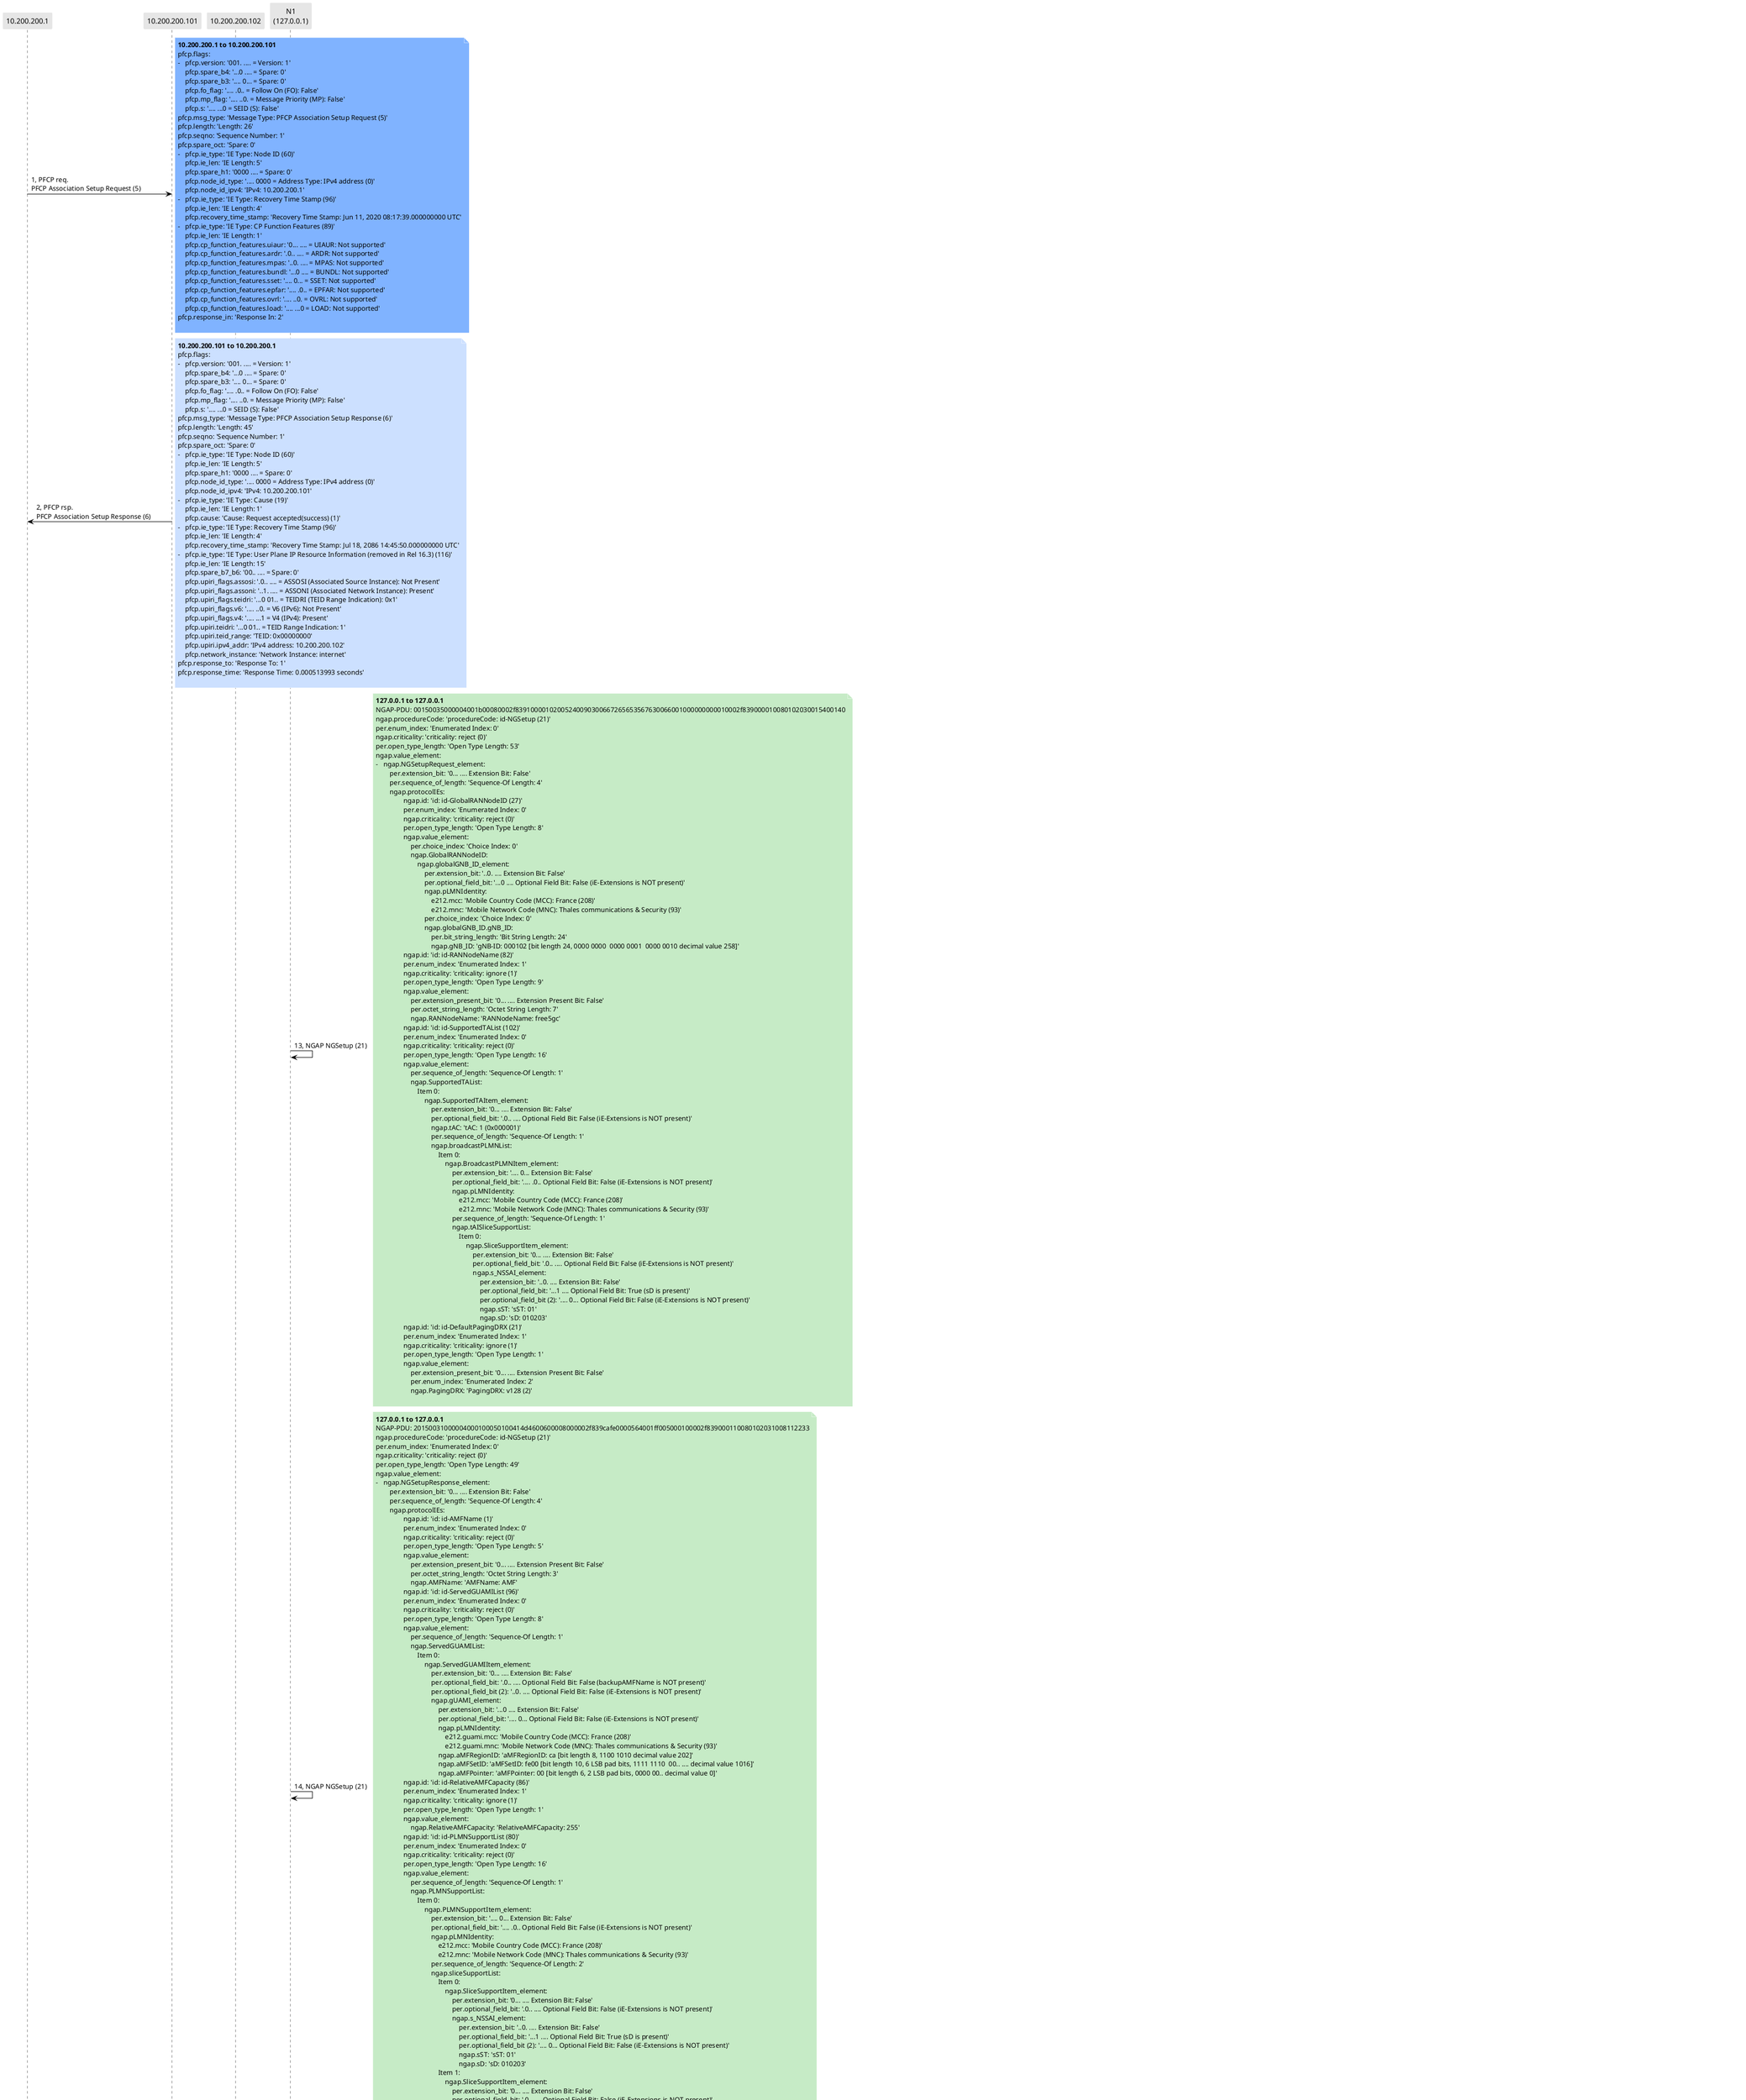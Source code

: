 @startuml
skinparam shadowing false
skinparam NoteBorderColor white
skinparam sequence {
    ArrowColor black
    LifeLineBorderColor black
    LifeLineBackgroundColor black
    ParticipantBorderColor white
    ParticipantBackgroundColor #e6e6e6
}
participant "10.200.200.1"
participant "10.200.200.101"
participant "10.200.200.102"
participant "N1\n(127.0.0.1)" as 127.0.0.1

"10.200.200.1" -> "10.200.200.101": 1, PFCP req.\nPFCP Association Setup Request (5)

note right #80b3ff
**10.200.200.1 to 10.200.200.101**
pfcp.flags:
-   pfcp.version: '001. .... = Version: 1'
    pfcp.spare_b4: '...0 .... = Spare: 0'
    pfcp.spare_b3: '.... 0... = Spare: 0'
    pfcp.fo_flag: '.... .0.. = Follow On (FO): False'
    pfcp.mp_flag: '.... ..0. = Message Priority (MP): False'
    pfcp.s: '.... ...0 = SEID (S): False'
pfcp.msg_type: 'Message Type: PFCP Association Setup Request (5)'
pfcp.length: 'Length: 26'
pfcp.seqno: 'Sequence Number: 1'
pfcp.spare_oct: 'Spare: 0'
'Node ID : IPv4 address: 10.200.200.1':
-   pfcp.ie_type: 'IE Type: Node ID (60)'
    pfcp.ie_len: 'IE Length: 5'
    pfcp.spare_h1: '0000 .... = Spare: 0'
    pfcp.node_id_type: '.... 0000 = Address Type: IPv4 address (0)'
    pfcp.node_id_ipv4: 'IPv4: 10.200.200.1'
'Recovery Time Stamp : Jun 11, 2020 08:17:39.000000000 UTC':
-   pfcp.ie_type: 'IE Type: Recovery Time Stamp (96)'
    pfcp.ie_len: 'IE Length: 4'
    pfcp.recovery_time_stamp: 'Recovery Time Stamp: Jun 11, 2020 08:17:39.000000000 UTC'
'CP Function Features : ':
-   pfcp.ie_type: 'IE Type: CP Function Features (89)'
    pfcp.ie_len: 'IE Length: 1'
    pfcp.cp_function_features.uiaur: '0... .... = UIAUR: Not supported'
    pfcp.cp_function_features.ardr: '.0.. .... = ARDR: Not supported'
    pfcp.cp_function_features.mpas: '..0. .... = MPAS: Not supported'
    pfcp.cp_function_features.bundl: '...0 .... = BUNDL: Not supported'
    pfcp.cp_function_features.sset: '.... 0... = SSET: Not supported'
    pfcp.cp_function_features.epfar: '.... .0.. = EPFAR: Not supported'
    pfcp.cp_function_features.ovrl: '.... ..0. = OVRL: Not supported'
    pfcp.cp_function_features.load: '.... ...0 = LOAD: Not supported'
pfcp.response_in: 'Response In: 2'

end note

"10.200.200.101" -> "10.200.200.1": 2, PFCP rsp.\nPFCP Association Setup Response (6)

note right #cce0ff
**10.200.200.101 to 10.200.200.1**
pfcp.flags:
-   pfcp.version: '001. .... = Version: 1'
    pfcp.spare_b4: '...0 .... = Spare: 0'
    pfcp.spare_b3: '.... 0... = Spare: 0'
    pfcp.fo_flag: '.... .0.. = Follow On (FO): False'
    pfcp.mp_flag: '.... ..0. = Message Priority (MP): False'
    pfcp.s: '.... ...0 = SEID (S): False'
pfcp.msg_type: 'Message Type: PFCP Association Setup Response (6)'
pfcp.length: 'Length: 45'
pfcp.seqno: 'Sequence Number: 1'
pfcp.spare_oct: 'Spare: 0'
'Node ID : IPv4 address: 10.200.200.101':
-   pfcp.ie_type: 'IE Type: Node ID (60)'
    pfcp.ie_len: 'IE Length: 5'
    pfcp.spare_h1: '0000 .... = Spare: 0'
    pfcp.node_id_type: '.... 0000 = Address Type: IPv4 address (0)'
    pfcp.node_id_ipv4: 'IPv4: 10.200.200.101'
'Cause : Request accepted(success)':
-   pfcp.ie_type: 'IE Type: Cause (19)'
    pfcp.ie_len: 'IE Length: 1'
    pfcp.cause: 'Cause: Request accepted(success) (1)'
'Recovery Time Stamp : Jul 18, 2086 14:45:50.000000000 UTC':
-   pfcp.ie_type: 'IE Type: Recovery Time Stamp (96)'
    pfcp.ie_len: 'IE Length: 4'
    pfcp.recovery_time_stamp: 'Recovery Time Stamp: Jul 18, 2086 14:45:50.000000000 UTC'
'User Plane IP Resource Information (removed in Rel 16.3) : internet':
-   pfcp.ie_type: 'IE Type: User Plane IP Resource Information (removed in Rel 16.3) (116)'
    pfcp.ie_len: 'IE Length: 15'
    pfcp.spare_b7_b6: '00.. .... = Spare: 0'
    pfcp.upiri_flags.assosi: '.0.. .... = ASSOSI (Associated Source Instance): Not Present'
    pfcp.upiri_flags.assoni: '..1. .... = ASSONI (Associated Network Instance): Present'
    pfcp.upiri_flags.teidri: '...0 01.. = TEIDRI (TEID Range Indication): 0x1'
    pfcp.upiri_flags.v6: '.... ..0. = V6 (IPv6): Not Present'
    pfcp.upiri_flags.v4: '.... ...1 = V4 (IPv4): Present'
    pfcp.upiri.teidri: '...0 01.. = TEID Range Indication: 1'
    pfcp.upiri.teid_range: 'TEID: 0x00000000'
    pfcp.upiri.ipv4_addr: 'IPv4 address: 10.200.200.102'
    pfcp.network_instance: 'Network Instance: internet'
pfcp.response_to: 'Response To: 1'
pfcp.response_time: 'Response Time: 0.000513993 seconds'

end note

"127.0.0.1" -> "127.0.0.1": 13, NGAP NGSetup (21)

note right #c6ebc6
**127.0.0.1 to 127.0.0.1**
NGAP-PDU: 00150035000004001b00080002f83910000102005240090300667265653567630066001000000000010002f839000010080102030015400140
ngap.procedureCode: 'procedureCode: id-NGSetup (21)'
per.enum_index: 'Enumerated Index: 0'
ngap.criticality: 'criticality: reject (0)'
per.open_type_length: 'Open Type Length: 53'
ngap.value_element:
-   ngap.NGSetupRequest_element:
        per.extension_bit: '0... .... Extension Bit: False'
        per.sequence_of_length: 'Sequence-Of Length: 4'
        ngap.protocolIEs:
            'Item 0: id-GlobalRANNodeID':
                ngap.id: 'id: id-GlobalRANNodeID (27)'
                per.enum_index: 'Enumerated Index: 0'
                ngap.criticality: 'criticality: reject (0)'
                per.open_type_length: 'Open Type Length: 8'
                ngap.value_element:
                    per.choice_index: 'Choice Index: 0'
                    ngap.GlobalRANNodeID:
                        ngap.globalGNB_ID_element:
                            per.extension_bit: '..0. .... Extension Bit: False'
                            per.optional_field_bit: '...0 .... Optional Field Bit: False (iE-Extensions is NOT present)'
                            ngap.pLMNIdentity:
                                e212.mcc: 'Mobile Country Code (MCC): France (208)'
                                e212.mnc: 'Mobile Network Code (MNC): Thales communications & Security (93)'
                            per.choice_index: 'Choice Index: 0'
                            ngap.globalGNB_ID.gNB_ID:
                                per.bit_string_length: 'Bit String Length: 24'
                                ngap.gNB_ID: 'gNB-ID: 000102 [bit length 24, 0000 0000  0000 0001  0000 0010 decimal value 258]'
            'Item 1: id-RANNodeName':
                ngap.id: 'id: id-RANNodeName (82)'
                per.enum_index: 'Enumerated Index: 1'
                ngap.criticality: 'criticality: ignore (1)'
                per.open_type_length: 'Open Type Length: 9'
                ngap.value_element:
                    per.extension_present_bit: '0... .... Extension Present Bit: False'
                    per.octet_string_length: 'Octet String Length: 7'
                    ngap.RANNodeName: 'RANNodeName: free5gc'
            'Item 2: id-SupportedTAList':
                ngap.id: 'id: id-SupportedTAList (102)'
                per.enum_index: 'Enumerated Index: 0'
                ngap.criticality: 'criticality: reject (0)'
                per.open_type_length: 'Open Type Length: 16'
                ngap.value_element:
                    per.sequence_of_length: 'Sequence-Of Length: 1'
                    ngap.SupportedTAList:
                        Item 0:
                            ngap.SupportedTAItem_element:
                                per.extension_bit: '0... .... Extension Bit: False'
                                per.optional_field_bit: '.0.. .... Optional Field Bit: False (iE-Extensions is NOT present)'
                                ngap.tAC: 'tAC: 1 (0x000001)'
                                per.sequence_of_length: 'Sequence-Of Length: 1'
                                ngap.broadcastPLMNList:
                                    Item 0:
                                        ngap.BroadcastPLMNItem_element:
                                            per.extension_bit: '.... 0... Extension Bit: False'
                                            per.optional_field_bit: '.... .0.. Optional Field Bit: False (iE-Extensions is NOT present)'
                                            ngap.pLMNIdentity:
                                                e212.mcc: 'Mobile Country Code (MCC): France (208)'
                                                e212.mnc: 'Mobile Network Code (MNC): Thales communications & Security (93)'
                                            per.sequence_of_length: 'Sequence-Of Length: 1'
                                            ngap.tAISliceSupportList:
                                                Item 0:
                                                    ngap.SliceSupportItem_element:
                                                        per.extension_bit: '0... .... Extension Bit: False'
                                                        per.optional_field_bit: '.0.. .... Optional Field Bit: False (iE-Extensions is NOT present)'
                                                        ngap.s_NSSAI_element:
                                                            per.extension_bit: '..0. .... Extension Bit: False'
                                                            per.optional_field_bit: '...1 .... Optional Field Bit: True (sD is present)'
                                                            per.optional_field_bit (2): '.... 0... Optional Field Bit: False (iE-Extensions is NOT present)'
                                                            ngap.sST: 'sST: 01'
                                                            ngap.sD: 'sD: 010203'
            'Item 3: id-DefaultPagingDRX':
                ngap.id: 'id: id-DefaultPagingDRX (21)'
                per.enum_index: 'Enumerated Index: 1'
                ngap.criticality: 'criticality: ignore (1)'
                per.open_type_length: 'Open Type Length: 1'
                ngap.value_element:
                    per.extension_present_bit: '0... .... Extension Present Bit: False'
                    per.enum_index: 'Enumerated Index: 2'
                    ngap.PagingDRX: 'PagingDRX: v128 (2)'

end note

"127.0.0.1" -> "127.0.0.1": 14, NGAP NGSetup (21)

note right #c6ebc6
**127.0.0.1 to 127.0.0.1**
NGAP-PDU: 20150031000004000100050100414d4600600008000002f839cafe0000564001ff005000100002f839000110080102031008112233
ngap.procedureCode: 'procedureCode: id-NGSetup (21)'
per.enum_index: 'Enumerated Index: 0'
ngap.criticality: 'criticality: reject (0)'
per.open_type_length: 'Open Type Length: 49'
ngap.value_element:
-   ngap.NGSetupResponse_element:
        per.extension_bit: '0... .... Extension Bit: False'
        per.sequence_of_length: 'Sequence-Of Length: 4'
        ngap.protocolIEs:
            'Item 0: id-AMFName':
                ngap.id: 'id: id-AMFName (1)'
                per.enum_index: 'Enumerated Index: 0'
                ngap.criticality: 'criticality: reject (0)'
                per.open_type_length: 'Open Type Length: 5'
                ngap.value_element:
                    per.extension_present_bit: '0... .... Extension Present Bit: False'
                    per.octet_string_length: 'Octet String Length: 3'
                    ngap.AMFName: 'AMFName: AMF'
            'Item 1: id-ServedGUAMIList':
                ngap.id: 'id: id-ServedGUAMIList (96)'
                per.enum_index: 'Enumerated Index: 0'
                ngap.criticality: 'criticality: reject (0)'
                per.open_type_length: 'Open Type Length: 8'
                ngap.value_element:
                    per.sequence_of_length: 'Sequence-Of Length: 1'
                    ngap.ServedGUAMIList:
                        Item 0:
                            ngap.ServedGUAMIItem_element:
                                per.extension_bit: '0... .... Extension Bit: False'
                                per.optional_field_bit: '.0.. .... Optional Field Bit: False (backupAMFName is NOT present)'
                                per.optional_field_bit (2): '..0. .... Optional Field Bit: False (iE-Extensions is NOT present)'
                                ngap.gUAMI_element:
                                    per.extension_bit: '...0 .... Extension Bit: False'
                                    per.optional_field_bit: '.... 0... Optional Field Bit: False (iE-Extensions is NOT present)'
                                    ngap.pLMNIdentity:
                                        e212.guami.mcc: 'Mobile Country Code (MCC): France (208)'
                                        e212.guami.mnc: 'Mobile Network Code (MNC): Thales communications & Security (93)'
                                    ngap.aMFRegionID: 'aMFRegionID: ca [bit length 8, 1100 1010 decimal value 202]'
                                    ngap.aMFSetID: 'aMFSetID: fe00 [bit length 10, 6 LSB pad bits, 1111 1110  00.. .... decimal value 1016]'
                                    ngap.aMFPointer: 'aMFPointer: 00 [bit length 6, 2 LSB pad bits, 0000 00.. decimal value 0]'
            'Item 2: id-RelativeAMFCapacity':
                ngap.id: 'id: id-RelativeAMFCapacity (86)'
                per.enum_index: 'Enumerated Index: 1'
                ngap.criticality: 'criticality: ignore (1)'
                per.open_type_length: 'Open Type Length: 1'
                ngap.value_element:
                    ngap.RelativeAMFCapacity: 'RelativeAMFCapacity: 255'
            'Item 3: id-PLMNSupportList':
                ngap.id: 'id: id-PLMNSupportList (80)'
                per.enum_index: 'Enumerated Index: 0'
                ngap.criticality: 'criticality: reject (0)'
                per.open_type_length: 'Open Type Length: 16'
                ngap.value_element:
                    per.sequence_of_length: 'Sequence-Of Length: 1'
                    ngap.PLMNSupportList:
                        Item 0:
                            ngap.PLMNSupportItem_element:
                                per.extension_bit: '.... 0... Extension Bit: False'
                                per.optional_field_bit: '.... .0.. Optional Field Bit: False (iE-Extensions is NOT present)'
                                ngap.pLMNIdentity:
                                    e212.mcc: 'Mobile Country Code (MCC): France (208)'
                                    e212.mnc: 'Mobile Network Code (MNC): Thales communications & Security (93)'
                                per.sequence_of_length: 'Sequence-Of Length: 2'
                                ngap.sliceSupportList:
                                    Item 0:
                                        ngap.SliceSupportItem_element:
                                            per.extension_bit: '0... .... Extension Bit: False'
                                            per.optional_field_bit: '.0.. .... Optional Field Bit: False (iE-Extensions is NOT present)'
                                            ngap.s_NSSAI_element:
                                                per.extension_bit: '..0. .... Extension Bit: False'
                                                per.optional_field_bit: '...1 .... Optional Field Bit: True (sD is present)'
                                                per.optional_field_bit (2): '.... 0... Optional Field Bit: False (iE-Extensions is NOT present)'
                                                ngap.sST: 'sST: 01'
                                                ngap.sD: 'sD: 010203'
                                    Item 1:
                                        ngap.SliceSupportItem_element:
                                            per.extension_bit: '0... .... Extension Bit: False'
                                            per.optional_field_bit: '.0.. .... Optional Field Bit: False (iE-Extensions is NOT present)'
                                            ngap.s_NSSAI_element:
                                                per.extension_bit: '..0. .... Extension Bit: False'
                                                per.optional_field_bit: '...1 .... Optional Field Bit: True (sD is present)'
                                                per.optional_field_bit (2): '.... 0... Optional Field Bit: False (iE-Extensions is NOT present)'
                                                ngap.sST: 'sST: 01'
                                                ngap.sD: 'sD: 112233'

end note

"127.0.0.1" -> "127.0.0.1": 15, NGAP InitialUEMessage (15)

note right #c6ebc6
**127.0.0.1 to 127.0.0.1**
NGAP-PDU: 000f404a000005005500020001002600201f7e004119000c0102f839f0ff0000000047781001072e08ffffffff000000000079000f4002f839000000001002f839000001005a4001100070400100
ngap.procedureCode: 'procedureCode: id-InitialUEMessage (15)'
per.enum_index: 'Enumerated Index: 1'
ngap.criticality: 'criticality: ignore (1)'
per.open_type_length: 'Open Type Length: 74'
ngap.value_element:
-   ngap.InitialUEMessage_element:
        per.extension_bit: '0... .... Extension Bit: False'
        per.sequence_of_length: 'Sequence-Of Length: 5'
        ngap.protocolIEs:
            'Item 0: id-RAN-UE-NGAP-ID':
                ngap.id: 'id: id-RAN-UE-NGAP-ID (85)'
                per.enum_index: 'Enumerated Index: 0'
                ngap.criticality: 'criticality: reject (0)'
                per.open_type_length: 'Open Type Length: 2'
                ngap.value_element:
                    ngap.RAN_UE_NGAP_ID: 'RAN-UE-NGAP-ID: 1'
            'Item 1: id-NAS-PDU':
                ngap.id: 'id: id-NAS-PDU (38)'
                per.enum_index: 'Enumerated Index: 0'
                ngap.criticality: 'criticality: reject (0)'
                per.open_type_length: 'Open Type Length: 32'
                ngap.value_element:
                    per.octet_string_length: 'Octet String Length: 31'
                    ngap.NAS_PDU:
                        nas-5gs:
                            Plain NAS 5GS Message:
                                nas-5gs.epd: 'Extended protocol discriminator: 5G mobility management messages (126)'
                                nas-5gs.spare_half_octet: '0000 .... = Spare Half Octet: 0'
                                nas-5gs.security_header_type: '.... 0000 = Security header type: Plain NAS message, not security protected (0)'
                                nas-5gs.mm.message_type: 'Message type: Registration request (0x41)'
                                5GS registration type:
                                    nas-5gs.mm.for: '.... 1... = Follow-On Request bit (FOR): Follow-on request pending'
                                    nas-5gs.mm.5gs_reg_type: '.... .001 = 5GS registration type: initial registration (1)'
                                NAS key set identifier:
                                    nas-5gs.mm.tsc.h1: '0... .... = Type of security context flag (TSC): Native security context (for KSIAMF)'
                                    nas-5gs.mm.nas_key_set_id.h1: '.001 .... = NAS key set identifier: 1'
                                5GS mobile identity:
                                    gsm_a.len: 'Length: 12'
                                    nas-5gs.spare_b7: '0... .... = Spare: 0'
                                    nas-5gs.mm.suci.supi_fmt: '.000 .... = SUPI format: IMSI (0)'
                                    nas-5gs.spare_b3: '.... 0... = Spare: 0'
                                    nas-5gs.mm.type_id: '.... .001 = Type of identity: SUCI (1)'
                                    e212.mcc: 'Mobile Country Code (MCC): France (208)'
                                    e212.mnc: 'Mobile Network Code (MNC): Thales communications & Security (93)'
                                    nas-5gs.mm.suci.routing_indicator: 'Routing indicator: 0'
                                    nas-5gs.mm.suci.scheme_id: '.... 0000 = Protection scheme Id: NULL scheme (0)'
                                    nas-5gs.mm.suci.pki: 'Home network public key identifier: 0'
                                    nas-5gs.mm.suci.msin: 'MSIN: 00007487'
                                5GMM capability:
                                    nas-5gs.mm.elem_id: 'Element ID: 0x10'
                                    gsm_a.len: 'Length: 1'
                                    nas-5gs.mm.sgc_b7: '0... .... = Service gap control (SGC): Not supported'
                                    nas-5gs.mm.5g_iphc_cp_ciot_b6: '.0.. .... = IP header compression for control plane CIoT 5GS optimization (5G-IPHC-CP CIoT): Not supported'
                                    nas-5gs.mm.n3_data_b5: '..0. .... = N3 data transfer (N3 data): Not supported'
                                    nas-5gs.mm.5g_cp_ciot_b4: '...0 .... = Control plane CIoT 5GS optimization (5G-CP CIoT): Not supported'
                                    nas-5gs.mm.restrict_ec_b3: '.... 0... = Restriction on use of enhanced coverage support (RestrictEC): Not supported'
                                    nas-5gs.mm.lpp_cap_b2: '.... .1.. = LTE Positioning Protocol (LPP) capability: Supported'
                                    nas-5gs.mm.ho_attach_b1: '.... ..1. = ATTACH REQUEST message containing PDN CONNECTIVITY REQUEST message for handover support (HO attach): Supported'
                                    nas-5gs.mm.s1_mode_b0: '.... ...1 = EPC NAS supported (S1 mode): Supported'
                                UE security capability:
                                    nas-5gs.mm.elem_id: 'Element ID: 0x2e'
                                    gsm_a.len: 'Length: 8'
                                    nas-5gs.mm.5g_ea0: '1... .... = 5G-EA0: Supported'
                                    nas-5gs.mm.128_5g_ea1: '.1.. .... = 128-5G-EA1: Supported'
                                    nas-5gs.mm.128_5g_ea2: '..1. .... = 128-5G-EA2: Supported'
                                    nas-5gs.mm.128_5g_ea3: '...1 .... = 128-5G-EA3: Supported'
                                    nas-5gs.mm.5g_ea4: '.... 1... = 5G-EA4: Supported'
                                    nas-5gs.mm.5g_ea5: '.... .1.. = 5G-EA5: Supported'
                                    nas-5gs.mm.5g_ea6: '.... ..1. = 5G-EA6: Supported'
                                    nas-5gs.mm.5g_ea7: '.... ...1 = 5G-EA7: Supported'
                                    nas-5gs.mm.ia0: '1... .... = 5G-IA0: Supported'
                                    nas-5gs.mm.5g_128_ia1: '.1.. .... = 128-5G-IA1: Supported'
                                    nas-5gs.mm.5g_128_ia2: '..1. .... = 128-5G-IA2: Supported'
                                    nas-5gs.mm.5g_128_ia3: '...1 .... = 128-5G-IA3: Supported'
                                    nas-5gs.mm.5g_128_ia4: '.... 1... = 5G-IA4: Supported'
                                    nas-5gs.mm.5g_ia5: '.... .1.. = 5G-IA5: Supported'
                                    nas-5gs.mm.5g_ia6: '.... ..1. = 5G-IA6: Supported'
                                    nas-5gs.mm.5g_ia7: '.... ...1 = 5G-IA7: Supported'
                                    nas-5gs.mm.eea0: '1... .... = EEA0: Supported'
                                    nas-5gs.mm.128eea1: '.1.. .... = 128-EEA1: Supported'
                                    nas-5gs.mm.128eea2: '..1. .... = 128-EEA2: Supported'
                                    nas-5gs.mm.eea3: '...1 .... = 128-EEA3: Supported'
                                    nas-5gs.mm.eea4: '.... 1... = EEA4: Supported'
                                    nas-5gs.mm.eea5: '.... .1.. = EEA5: Supported'
                                    nas-5gs.mm.eea6: '.... ..1. = EEA6: Supported'
                                    nas-5gs.mm.eea7: '.... ...1 = EEA7: Supported'
                                    nas-5gs.mm.eia0: '1... .... = EIA0: Supported'
                                    nas-5gs.mm.128eia1: '.1.. .... = 128-EIA1: Supported'
                                    nas-5gs.mm.128eia2: '..1. .... = 128-EIA2: Supported'
                                    nas-5gs.mm.eia3: '...1 .... = 128-EIA3: Supported'
                                    nas-5gs.mm.eia4: '.... 1... = EIA4: Supported'
                                    nas-5gs.mm.eia5: '.... .1.. = EIA5: Supported'
                                    nas-5gs.mm.eia6: '.... ..1. = EIA6: Supported'
                                    nas-5gs.mm.eia7: '.... ...1 = EIA7: Supported'
            'Item 2: id-UserLocationInformation':
                ngap.id: 'id: id-UserLocationInformation (121)'
                per.enum_index: 'Enumerated Index: 0'
                ngap.criticality: 'criticality: reject (0)'
                per.open_type_length: 'Open Type Length: 15'
                ngap.value_element:
                    per.choice_index: 'Choice Index: 1'
                    ngap.UserLocationInformation:
                        ngap.userLocationInformationNR_element:
                            per.extension_bit: '..0. .... Extension Bit: False'
                            per.optional_field_bit: '...0 .... Optional Field Bit: False (timeStamp is NOT present)'
                            per.optional_field_bit (2): '.... 0... Optional Field Bit: False (iE-Extensions is NOT present)'
                            ngap.nR_CGI_element:
                                per.extension_bit: '.... .0.. Extension Bit: False'
                                per.optional_field_bit: '.... ..0. Optional Field Bit: False (iE-Extensions is NOT present)'
                                ngap.pLMNIdentity:
                                    e212.nrcgi.mcc: 'Mobile Country Code (MCC): France (208)'
                                    e212.nrcgi.mnc: 'Mobile Network Code (MNC): Thales communications & Security (93)'
                                ngap.NRCellIdentity: '0000 0000 0000 0000 0000 0000 0000 0000 0001 .... = nRCellIdentity: 0x000000001'
                            ngap.tAI_element:
                                per.extension_bit: '.... 0... Extension Bit: False'
                                per.optional_field_bit: '.... .0.. Optional Field Bit: False (iE-Extensions is NOT present)'
                                ngap.pLMNIdentity:
                                    e212.5gstai.mcc: 'Mobile Country Code (MCC): France (208)'
                                    e212.5gstai.mnc: 'Mobile Network Code (MNC): Thales communications & Security (93)'
                                ngap.tAC: 'tAC: 1 (0x000001)'
            'Item 3: id-RRCEstablishmentCause':
                ngap.id: 'id: id-RRCEstablishmentCause (90)'
                per.enum_index: 'Enumerated Index: 1'
                ngap.criticality: 'criticality: ignore (1)'
                per.open_type_length: 'Open Type Length: 1'
                ngap.value_element:
                    per.extension_present_bit: '0... .... Extension Present Bit: False'
                    per.enum_index: 'Enumerated Index: 2'
                    ngap.RRCEstablishmentCause: 'RRCEstablishmentCause: mt-Access (2)'
            'Item 4: id-UEContextRequest':
                ngap.id: 'id: id-UEContextRequest (112)'
                per.enum_index: 'Enumerated Index: 1'
                ngap.criticality: 'criticality: ignore (1)'
                per.open_type_length: 'Open Type Length: 1'
                ngap.value_element:
                    per.extension_present_bit: '0... .... Extension Present Bit: False'
                    per.enum_index: 'Enumerated Index: 0'
                    ngap.UEContextRequest: 'UEContextRequest: requested (0)'

end note

"127.0.0.1" -> "127.0.0.1": 44, NGAP DownlinkNASTransport (4)

note right #c6ebc6
**127.0.0.1 to 127.0.0.1**
NGAP-PDU: 0004403e000003000a000200010055000200010026002b2a7e0056010200002122fd7b017a00a3d10a7fa43bcdb38737201039e2eeb667fe8000df925c009944031b
ngap.procedureCode: 'procedureCode: id-DownlinkNASTransport (4)'
per.enum_index: 'Enumerated Index: 1'
ngap.criticality: 'criticality: ignore (1)'
per.open_type_length: 'Open Type Length: 62'
ngap.value_element:
-   ngap.DownlinkNASTransport_element:
        per.extension_bit: '0... .... Extension Bit: False'
        per.sequence_of_length: 'Sequence-Of Length: 3'
        ngap.protocolIEs:
            'Item 0: id-AMF-UE-NGAP-ID':
                ngap.id: 'id: id-AMF-UE-NGAP-ID (10)'
                per.enum_index: 'Enumerated Index: 0'
                ngap.criticality: 'criticality: reject (0)'
                per.open_type_length: 'Open Type Length: 2'
                ngap.value_element:
                    ngap.AMF_UE_NGAP_ID: 'AMF-UE-NGAP-ID: 1'
            'Item 1: id-RAN-UE-NGAP-ID':
                ngap.id: 'id: id-RAN-UE-NGAP-ID (85)'
                per.enum_index: 'Enumerated Index: 0'
                ngap.criticality: 'criticality: reject (0)'
                per.open_type_length: 'Open Type Length: 2'
                ngap.value_element:
                    ngap.RAN_UE_NGAP_ID: 'RAN-UE-NGAP-ID: 1'
            'Item 2: id-NAS-PDU':
                ngap.id: 'id: id-NAS-PDU (38)'
                per.enum_index: 'Enumerated Index: 0'
                ngap.criticality: 'criticality: reject (0)'
                per.open_type_length: 'Open Type Length: 43'
                ngap.value_element:
                    per.octet_string_length: 'Octet String Length: 42'
                    ngap.NAS_PDU:
                        nas-5gs:
                            Plain NAS 5GS Message:
                                nas-5gs.epd: 'Extended protocol discriminator: 5G mobility management messages (126)'
                                nas-5gs.spare_half_octet: '0000 .... = Spare Half Octet: 0'
                                nas-5gs.security_header_type: '.... 0000 = Security header type: Plain NAS message, not security protected (0)'
                                nas-5gs.mm.message_type: 'Message type: Authentication request (0x56)'
                                nas-5gs.spare_half_octet (2): '0000 .... = Spare Half Octet: 0'
                                NAS key set identifier - ngKSI:
                                    nas-5gs.mm.tsc: '.... 0... = Type of security context flag (TSC): Native security context (for KSIAMF)'
                                    nas-5gs.mm.nas_key_set_id: '.... .001 = NAS key set identifier: 1'
                                ABBA:
                                    gsm_a.len: 'Length: 2'
                                    nas-5gs.mm.abba_contents: 'ABBA Contents: 0000'
                                Authentication Parameter RAND - 5G authentication challenge:
                                    gsm_a.dtap.elem_id: 'Element ID: 0x21'
                                    gsm_a.dtap.rand: 'RAND value: 22fd7b017a00a3d10a7fa43bcdb38737'
                                Authentication Parameter AUTN (UMTS and EPS authentication challenge) - 5G authentication challenge:
                                    gsm_a.dtap.elem_id: 'Element ID: 0x20'
                                    gsm_a.len: 'Length: 16'
                                    gsm_a.dtap.autn:
                                        gsm_a.dtap.autn.sqn_xor_ak: 'SQN xor AK: 39e2eeb667fe'
                                        gsm_a.dtap.autn.amf: 'AMF: 8000'
                                        gsm_a.dtap.autn.mac: 'MAC: df925c009944031b'

end note

"127.0.0.1" -> "127.0.0.1": 45, NGAP UplinkNASTransport (46)

note right #c6ebc6
**127.0.0.1 to 127.0.0.1**
NGAP-PDU: 002e403c000004000a0002000100550002000100260016157e00572d107fd887a888a0711e2bf090b3e83ecc410079400f4002f839000000001002f839000001
ngap.procedureCode: 'procedureCode: id-UplinkNASTransport (46)'
per.enum_index: 'Enumerated Index: 1'
ngap.criticality: 'criticality: ignore (1)'
per.open_type_length: 'Open Type Length: 60'
ngap.value_element:
-   ngap.UplinkNASTransport_element:
        per.extension_bit: '0... .... Extension Bit: False'
        per.sequence_of_length: 'Sequence-Of Length: 4'
        ngap.protocolIEs:
            'Item 0: id-AMF-UE-NGAP-ID':
                ngap.id: 'id: id-AMF-UE-NGAP-ID (10)'
                per.enum_index: 'Enumerated Index: 0'
                ngap.criticality: 'criticality: reject (0)'
                per.open_type_length: 'Open Type Length: 2'
                ngap.value_element:
                    ngap.AMF_UE_NGAP_ID: 'AMF-UE-NGAP-ID: 1'
            'Item 1: id-RAN-UE-NGAP-ID':
                ngap.id: 'id: id-RAN-UE-NGAP-ID (85)'
                per.enum_index: 'Enumerated Index: 0'
                ngap.criticality: 'criticality: reject (0)'
                per.open_type_length: 'Open Type Length: 2'
                ngap.value_element:
                    ngap.RAN_UE_NGAP_ID: 'RAN-UE-NGAP-ID: 1'
            'Item 2: id-NAS-PDU':
                ngap.id: 'id: id-NAS-PDU (38)'
                per.enum_index: 'Enumerated Index: 0'
                ngap.criticality: 'criticality: reject (0)'
                per.open_type_length: 'Open Type Length: 22'
                ngap.value_element:
                    per.octet_string_length: 'Octet String Length: 21'
                    ngap.NAS_PDU:
                        nas-5gs:
                            Plain NAS 5GS Message:
                                nas-5gs.epd: 'Extended protocol discriminator: 5G mobility management messages (126)'
                                nas-5gs.spare_half_octet: '0000 .... = Spare Half Octet: 0'
                                nas-5gs.security_header_type: '.... 0000 = Security header type: Plain NAS message, not security protected (0)'
                                nas-5gs.mm.message_type: 'Message type: Authentication response (0x57)'
                                Authentication response parameter:
                                    nas-eps.emm.elem_id: 'Element ID: 0x2d'
                                    gsm_a.len: 'Length: 16'
                                    nas-eps.emm.res: 'RES: 7fd887a888a0711e2bf090b3e83ecc41'
            'Item 3: id-UserLocationInformation':
                ngap.id: 'id: id-UserLocationInformation (121)'
                per.enum_index: 'Enumerated Index: 1'
                ngap.criticality: 'criticality: ignore (1)'
                per.open_type_length: 'Open Type Length: 15'
                ngap.value_element:
                    per.choice_index: 'Choice Index: 1'
                    ngap.UserLocationInformation:
                        ngap.userLocationInformationNR_element:
                            per.extension_bit: '..0. .... Extension Bit: False'
                            per.optional_field_bit: '...0 .... Optional Field Bit: False (timeStamp is NOT present)'
                            per.optional_field_bit (2): '.... 0... Optional Field Bit: False (iE-Extensions is NOT present)'
                            ngap.nR_CGI_element:
                                per.extension_bit: '.... .0.. Extension Bit: False'
                                per.optional_field_bit: '.... ..0. Optional Field Bit: False (iE-Extensions is NOT present)'
                                ngap.pLMNIdentity:
                                    e212.nrcgi.mcc: 'Mobile Country Code (MCC): France (208)'
                                    e212.nrcgi.mnc: 'Mobile Network Code (MNC): Thales communications & Security (93)'
                                ngap.NRCellIdentity: '0000 0000 0000 0000 0000 0000 0000 0000 0001 .... = nRCellIdentity: 0x000000001'
                            ngap.tAI_element:
                                per.extension_bit: '.... 0... Extension Bit: False'
                                per.optional_field_bit: '.... .0.. Optional Field Bit: False (iE-Extensions is NOT present)'
                                ngap.pLMNIdentity:
                                    e212.5gstai.mcc: 'Mobile Country Code (MCC): France (208)'
                                    e212.5gstai.mnc: 'Mobile Network Code (MNC): Thales communications & Security (93)'
                                ngap.tAC: 'tAC: 1 (0x000001)'

end note

"127.0.0.1" -> "127.0.0.1": 72, NGAP DownlinkNASTransport (4)

note right #c6ebc6
**127.0.0.1 to 127.0.0.1**
NGAP-PDU: 0004402d000003000a000200010055000200010026001a197e038c382cbf007e005d020108ffffffff00000000e1360100
ngap.procedureCode: 'procedureCode: id-DownlinkNASTransport (4)'
per.enum_index: 'Enumerated Index: 1'
ngap.criticality: 'criticality: ignore (1)'
per.open_type_length: 'Open Type Length: 45'
ngap.value_element:
-   ngap.DownlinkNASTransport_element:
        per.extension_bit: '0... .... Extension Bit: False'
        per.sequence_of_length: 'Sequence-Of Length: 3'
        ngap.protocolIEs:
            'Item 0: id-AMF-UE-NGAP-ID':
                ngap.id: 'id: id-AMF-UE-NGAP-ID (10)'
                per.enum_index: 'Enumerated Index: 0'
                ngap.criticality: 'criticality: reject (0)'
                per.open_type_length: 'Open Type Length: 2'
                ngap.value_element:
                    ngap.AMF_UE_NGAP_ID: 'AMF-UE-NGAP-ID: 1'
            'Item 1: id-RAN-UE-NGAP-ID':
                ngap.id: 'id: id-RAN-UE-NGAP-ID (85)'
                per.enum_index: 'Enumerated Index: 0'
                ngap.criticality: 'criticality: reject (0)'
                per.open_type_length: 'Open Type Length: 2'
                ngap.value_element:
                    ngap.RAN_UE_NGAP_ID: 'RAN-UE-NGAP-ID: 1'
            'Item 2: id-NAS-PDU':
                ngap.id: 'id: id-NAS-PDU (38)'
                per.enum_index: 'Enumerated Index: 0'
                ngap.criticality: 'criticality: reject (0)'
                per.open_type_length: 'Open Type Length: 26'
                ngap.value_element:
                    per.octet_string_length: 'Octet String Length: 25'
                    ngap.NAS_PDU:
                        nas-5gs:
                            Security protected NAS 5GS message:
                                nas-5gs.epd: 'Extended protocol discriminator: 5G mobility management messages (126)'
                                nas-5gs.spare_half_octet: '0000 .... = Spare Half Octet: 0'
                                nas-5gs.security_header_type: '.... 0011 = Security header type: Integrity protected with new 5GS security context (3)'
                                nas-5gs.msg_auth_code: 'Message authentication code: 0x8c382cbf'
                                nas-5gs.seq_no: 'Sequence number: 0'
                            Plain NAS 5GS Message:
                                nas-5gs.epd: 'Extended protocol discriminator: 5G mobility management messages (126)'
                                nas-5gs.spare_half_octet: '0000 .... = Spare Half Octet: 0'
                                nas-5gs.security_header_type: '.... 0000 = Security header type: Plain NAS message, not security protected (0)'
                                nas-5gs.mm.message_type: 'Message type: Security mode command (0x5d)'
                                NAS security algorithms:
                                    nas-5gs.mm.nas_sec_algo_enc: '0000 .... = Type of ciphering algorithm: 5G-EA0 (null ciphering algorithm) (0)'
                                    nas-5gs.mm.nas_sec_algo_ip: '.... 0010 = Type of integrity protection algorithm: 128-5G-IA2 (2)'
                                nas-5gs.spare_half_octet (2): '0000 .... = Spare Half Octet: 0'
                                NAS key set identifier - ngKSI:
                                    nas-5gs.mm.tsc: '.... 0... = Type of security context flag (TSC): Native security context (for KSIAMF)'
                                    nas-5gs.mm.nas_key_set_id: '.... .001 = NAS key set identifier: 1'
                                UE security capability - Replayed UE security capabilities:
                                    gsm_a.len: 'Length: 8'
                                    nas-5gs.mm.5g_ea0: '1... .... = 5G-EA0: Supported'
                                    nas-5gs.mm.128_5g_ea1: '.1.. .... = 128-5G-EA1: Supported'
                                    nas-5gs.mm.128_5g_ea2: '..1. .... = 128-5G-EA2: Supported'
                                    nas-5gs.mm.128_5g_ea3: '...1 .... = 128-5G-EA3: Supported'
                                    nas-5gs.mm.5g_ea4: '.... 1... = 5G-EA4: Supported'
                                    nas-5gs.mm.5g_ea5: '.... .1.. = 5G-EA5: Supported'
                                    nas-5gs.mm.5g_ea6: '.... ..1. = 5G-EA6: Supported'
                                    nas-5gs.mm.5g_ea7: '.... ...1 = 5G-EA7: Supported'
                                    nas-5gs.mm.ia0: '1... .... = 5G-IA0: Supported'
                                    nas-5gs.mm.5g_128_ia1: '.1.. .... = 128-5G-IA1: Supported'
                                    nas-5gs.mm.5g_128_ia2: '..1. .... = 128-5G-IA2: Supported'
                                    nas-5gs.mm.5g_128_ia3: '...1 .... = 128-5G-IA3: Supported'
                                    nas-5gs.mm.5g_128_ia4: '.... 1... = 5G-IA4: Supported'
                                    nas-5gs.mm.5g_ia5: '.... .1.. = 5G-IA5: Supported'
                                    nas-5gs.mm.5g_ia6: '.... ..1. = 5G-IA6: Supported'
                                    nas-5gs.mm.5g_ia7: '.... ...1 = 5G-IA7: Supported'
                                    nas-5gs.mm.eea0: '1... .... = EEA0: Supported'
                                    nas-5gs.mm.128eea1: '.1.. .... = 128-EEA1: Supported'
                                    nas-5gs.mm.128eea2: '..1. .... = 128-EEA2: Supported'
                                    nas-5gs.mm.eea3: '...1 .... = 128-EEA3: Supported'
                                    nas-5gs.mm.eea4: '.... 1... = EEA4: Supported'
                                    nas-5gs.mm.eea5: '.... .1.. = EEA5: Supported'
                                    nas-5gs.mm.eea6: '.... ..1. = EEA6: Supported'
                                    nas-5gs.mm.eea7: '.... ...1 = EEA7: Supported'
                                    nas-5gs.mm.eia0: '1... .... = EIA0: Supported'
                                    nas-5gs.mm.128eia1: '.1.. .... = 128-EIA1: Supported'
                                    nas-5gs.mm.128eia2: '..1. .... = 128-EIA2: Supported'
                                    nas-5gs.mm.eia3: '...1 .... = 128-EIA3: Supported'
                                    nas-5gs.mm.eia4: '.... 1... = EIA4: Supported'
                                    nas-5gs.mm.eia5: '.... .1.. = EIA5: Supported'
                                    nas-5gs.mm.eia6: '.... ..1. = EIA6: Supported'
                                    nas-5gs.mm.eia7: '.... ...1 = EIA7: Supported'
                                IMEISV request:
                                    gsm_a.common.elem_id: '1110 .... = Element ID: 0xe-'
                                    nas-eps.spare_bits: '.... 0... = Spare bit(s): 0x00'
                                    nas-eps.emm.imeisv_req: '.... .001 = IMEISV request: IMEISV requested (1)'
                                Additional 5G security information:
                                    nas-5gs.mm.elem_id: 'Element ID: 0x36'
                                    gsm_a.len: 'Length: 1'
                                    nas-5gs.spare_b7: '0... .... = Spare: 0'
                                    nas-5gs.spare_b6: '.0.. .... = Spare: 0'
                                    nas-5gs.spare_b5: '..0. .... = Spare: 0'
                                    nas-5gs.spare_b4: '...0 .... = Spare: 0'
                                    nas-5gs.spare_b3: '.... 0... = Spare: 0'
                                    nas-5gs.spare_b2: '.... .0.. = Spare: 0'
                                    nas-5gs.mm.rinmr: '.... ..0. = Retransmission of initial NAS message request (RINMR): Not Requested'
                                    nas-5gs.mm.hdp: '.... ...0 = Horizontal derivation parameter (HDP): Not required'

end note

"127.0.0.1" -> "127.0.0.1": 76, NGAP UplinkNASTransport (46)

note right #c6ebc6
**127.0.0.1 to 127.0.0.1**
NGAP-PDU: 002e405f000004000a0002000100550002000100260039387e022e599d08007e005e77000915110000000000000071001f7e004119000c0102f839f0ff0000000047781001072e08ffffffff000000000079400f4002f839000000001002f839000001
ngap.procedureCode: 'procedureCode: id-UplinkNASTransport (46)'
per.enum_index: 'Enumerated Index: 1'
ngap.criticality: 'criticality: ignore (1)'
per.open_type_length: 'Open Type Length: 95'
ngap.value_element:
-   ngap.UplinkNASTransport_element:
        per.extension_bit: '0... .... Extension Bit: False'
        per.sequence_of_length: 'Sequence-Of Length: 4'
        ngap.protocolIEs:
            'Item 0: id-AMF-UE-NGAP-ID':
                ngap.id: 'id: id-AMF-UE-NGAP-ID (10)'
                per.enum_index: 'Enumerated Index: 0'
                ngap.criticality: 'criticality: reject (0)'
                per.open_type_length: 'Open Type Length: 2'
                ngap.value_element:
                    ngap.AMF_UE_NGAP_ID: 'AMF-UE-NGAP-ID: 1'
            'Item 1: id-RAN-UE-NGAP-ID':
                ngap.id: 'id: id-RAN-UE-NGAP-ID (85)'
                per.enum_index: 'Enumerated Index: 0'
                ngap.criticality: 'criticality: reject (0)'
                per.open_type_length: 'Open Type Length: 2'
                ngap.value_element:
                    ngap.RAN_UE_NGAP_ID: 'RAN-UE-NGAP-ID: 1'
            'Item 2: id-NAS-PDU':
                ngap.id: 'id: id-NAS-PDU (38)'
                per.enum_index: 'Enumerated Index: 0'
                ngap.criticality: 'criticality: reject (0)'
                per.open_type_length: 'Open Type Length: 57'
                ngap.value_element:
                    per.octet_string_length: 'Octet String Length: 56'
                    ngap.NAS_PDU:
                        nas-5gs:
                            Security protected NAS 5GS message:
                                nas-5gs.epd: 'Extended protocol discriminator: 5G mobility management messages (126)'
                                nas-5gs.spare_half_octet: '0000 .... = Spare Half Octet: 0'
                                nas-5gs.security_header_type: '.... 0010 = Security header type: Integrity protected and ciphered (2)'
                                nas-5gs.msg_auth_code: 'Message authentication code: 0x2e599d08'
                                nas-5gs.seq_no: 'Sequence number: 0'
                            Plain NAS 5GS Message:
                                nas-5gs.epd: 'Extended protocol discriminator: 5G mobility management messages (126)'
                                nas-5gs.spare_half_octet: '0000 .... = Spare Half Octet: 0'
                                nas-5gs.security_header_type: '.... 0000 = Security header type: Plain NAS message, not security protected (0)'
                                nas-5gs.mm.message_type: 'Message type: Security mode complete (0x5e)'
                                5GS mobile identity:
                                    nas-5gs.mm.elem_id: 'Element ID: 0x77'
                                    gsm_a.len: 'Length: 9'
                                    nas-5gs.mm.odd_even: '.... 0... = Odd/even indication: Even number of identity digits'
                                    nas-5gs.mm.type_id: '.... .101 = Type of identity: IMEISV (5)'
                                    nas-5gs.mm.imeisv: 'IMEISV: 11100000000000000'
                                NAS message container:
                                    nas-5gs.mm.elem_id: 'Element ID: 0x71'
                                    gsm_a.len: 'Length: 31'
                                    nas-5gs:
                                        Plain NAS 5GS Message:
                                            nas-5gs.epd: 'Extended protocol discriminator: 5G mobility management messages (126)'
                                            nas-5gs.spare_half_octet: '0000 .... = Spare Half Octet: 0'
                                            nas-5gs.security_header_type: '.... 0000 = Security header type: Plain NAS message, not security protected (0)'
                                            nas-5gs.mm.message_type: 'Message type: Registration request (0x41)'
                                            5GS registration type:
                                                nas-5gs.mm.for: '.... 1... = Follow-On Request bit (FOR): Follow-on request pending'
                                                nas-5gs.mm.5gs_reg_type: '.... .001 = 5GS registration type: initial registration (1)'
                                            NAS key set identifier:
                                                nas-5gs.mm.tsc.h1: '0... .... = Type of security context flag (TSC): Native security context (for KSIAMF)'
                                                nas-5gs.mm.nas_key_set_id.h1: '.001 .... = NAS key set identifier: 1'
                                            5GS mobile identity:
                                                gsm_a.len: 'Length: 12'
                                                nas-5gs.spare_b7: '0... .... = Spare: 0'
                                                nas-5gs.mm.suci.supi_fmt: '.000 .... = SUPI format: IMSI (0)'
                                                nas-5gs.spare_b3: '.... 0... = Spare: 0'
                                                nas-5gs.mm.type_id: '.... .001 = Type of identity: SUCI (1)'
                                                e212.mcc: 'Mobile Country Code (MCC): France (208)'
                                                e212.mnc: 'Mobile Network Code (MNC): Thales communications & Security (93)'
                                                nas-5gs.mm.suci.routing_indicator: 'Routing indicator: 0'
                                                nas-5gs.mm.suci.scheme_id: '.... 0000 = Protection scheme Id: NULL scheme (0)'
                                                nas-5gs.mm.suci.pki: 'Home network public key identifier: 0'
                                                nas-5gs.mm.suci.msin: 'MSIN: 00007487'
                                            5GMM capability:
                                                nas-5gs.mm.elem_id: 'Element ID: 0x10'
                                                gsm_a.len: 'Length: 1'
                                                nas-5gs.mm.sgc_b7: '0... .... = Service gap control (SGC): Not supported'
                                                nas-5gs.mm.5g_iphc_cp_ciot_b6: '.0.. .... = IP header compression for control plane CIoT 5GS optimization (5G-IPHC-CP CIoT): Not supported'
                                                nas-5gs.mm.n3_data_b5: '..0. .... = N3 data transfer (N3 data): Not supported'
                                                nas-5gs.mm.5g_cp_ciot_b4: '...0 .... = Control plane CIoT 5GS optimization (5G-CP CIoT): Not supported'
                                                nas-5gs.mm.restrict_ec_b3: '.... 0... = Restriction on use of enhanced coverage support (RestrictEC): Not supported'
                                                nas-5gs.mm.lpp_cap_b2: '.... .1.. = LTE Positioning Protocol (LPP) capability: Supported'
                                                nas-5gs.mm.ho_attach_b1: '.... ..1. = ATTACH REQUEST message containing PDN CONNECTIVITY REQUEST message for handover support (HO attach): Supported'
                                                nas-5gs.mm.s1_mode_b0: '.... ...1 = EPC NAS supported (S1 mode): Supported'
                                            UE security capability:
                                                nas-5gs.mm.elem_id: 'Element ID: 0x2e'
                                                gsm_a.len: 'Length: 8'
                                                nas-5gs.mm.5g_ea0: '1... .... = 5G-EA0: Supported'
                                                nas-5gs.mm.128_5g_ea1: '.1.. .... = 128-5G-EA1: Supported'
                                                nas-5gs.mm.128_5g_ea2: '..1. .... = 128-5G-EA2: Supported'
                                                nas-5gs.mm.128_5g_ea3: '...1 .... = 128-5G-EA3: Supported'
                                                nas-5gs.mm.5g_ea4: '.... 1... = 5G-EA4: Supported'
                                                nas-5gs.mm.5g_ea5: '.... .1.. = 5G-EA5: Supported'
                                                nas-5gs.mm.5g_ea6: '.... ..1. = 5G-EA6: Supported'
                                                nas-5gs.mm.5g_ea7: '.... ...1 = 5G-EA7: Supported'
                                                nas-5gs.mm.ia0: '1... .... = 5G-IA0: Supported'
                                                nas-5gs.mm.5g_128_ia1: '.1.. .... = 128-5G-IA1: Supported'
                                                nas-5gs.mm.5g_128_ia2: '..1. .... = 128-5G-IA2: Supported'
                                                nas-5gs.mm.5g_128_ia3: '...1 .... = 128-5G-IA3: Supported'
                                                nas-5gs.mm.5g_128_ia4: '.... 1... = 5G-IA4: Supported'
                                                nas-5gs.mm.5g_ia5: '.... .1.. = 5G-IA5: Supported'
                                                nas-5gs.mm.5g_ia6: '.... ..1. = 5G-IA6: Supported'
                                                nas-5gs.mm.5g_ia7: '.... ...1 = 5G-IA7: Supported'
                                                nas-5gs.mm.eea0: '1... .... = EEA0: Supported'
                                                nas-5gs.mm.128eea1: '.1.. .... = 128-EEA1: Supported'
                                                nas-5gs.mm.128eea2: '..1. .... = 128-EEA2: Supported'
                                                nas-5gs.mm.eea3: '...1 .... = 128-EEA3: Supported'
                                                nas-5gs.mm.eea4: '.... 1... = EEA4: Supported'
                                                nas-5gs.mm.eea5: '.... .1.. = EEA5: Supported'
                                                nas-5gs.mm.eea6: '.... ..1. = EEA6: Supported'
                                                nas-5gs.mm.eea7: '.... ...1 = EEA7: Supported'
                                                nas-5gs.mm.eia0: '1... .... = EIA0: Supported'
                                                nas-5gs.mm.128eia1: '.1.. .... = 128-EIA1: Supported'
                                                nas-5gs.mm.128eia2: '..1. .... = 128-EIA2: Supported'
                                                nas-5gs.mm.eia3: '...1 .... = 128-EIA3: Supported'
                                                nas-5gs.mm.eia4: '.... 1... = EIA4: Supported'
                                                nas-5gs.mm.eia5: '.... .1.. = EIA5: Supported'
                                                nas-5gs.mm.eia6: '.... ..1. = EIA6: Supported'
                                                nas-5gs.mm.eia7: '.... ...1 = EIA7: Supported'
            'Item 3: id-UserLocationInformation':
                ngap.id: 'id: id-UserLocationInformation (121)'
                per.enum_index: 'Enumerated Index: 1'
                ngap.criticality: 'criticality: ignore (1)'
                per.open_type_length: 'Open Type Length: 15'
                ngap.value_element:
                    per.choice_index: 'Choice Index: 1'
                    ngap.UserLocationInformation:
                        ngap.userLocationInformationNR_element:
                            per.extension_bit: '..0. .... Extension Bit: False'
                            per.optional_field_bit: '...0 .... Optional Field Bit: False (timeStamp is NOT present)'
                            per.optional_field_bit (2): '.... 0... Optional Field Bit: False (iE-Extensions is NOT present)'
                            ngap.nR_CGI_element:
                                per.extension_bit: '.... .0.. Extension Bit: False'
                                per.optional_field_bit: '.... ..0. Optional Field Bit: False (iE-Extensions is NOT present)'
                                ngap.pLMNIdentity:
                                    e212.nrcgi.mcc: 'Mobile Country Code (MCC): France (208)'
                                    e212.nrcgi.mnc: 'Mobile Network Code (MNC): Thales communications & Security (93)'
                                ngap.NRCellIdentity: '0000 0000 0000 0000 0000 0000 0000 0000 0001 .... = nRCellIdentity: 0x000000001'
                            ngap.tAI_element:
                                per.extension_bit: '.... 0... Extension Bit: False'
                                per.optional_field_bit: '.... .0.. Optional Field Bit: False (iE-Extensions is NOT present)'
                                ngap.pLMNIdentity:
                                    e212.5gstai.mcc: 'Mobile Country Code (MCC): France (208)'
                                    e212.5gstai.mnc: 'Mobile Network Code (MNC): Thales communications & Security (93)'
                                ngap.tAC: 'tAC: 1 (0x000001)'

end note

"127.0.0.1" -> "127.0.0.1": 171, NGAP InitialContextSetup (14)

note right #c6ebc6
**127.0.0.1 to 127.0.0.1**
NGAP-PDU: 000e0080a7000009000a00020001005500020001001c00070002f839cafe000000000a22010102031008112233007700091fc00fe007f003f800005e0020d45014e49272262d6d5926191b6ca3628cbbd4cd50c80868dca2d090692b538c002440040002f839002240081110000000ffff0000264036357e02d073aba4017e0242010177000b0202f839cafe000000000154070002f839000001150a040101020304011122335e010616012c
ngap.procedureCode: 'procedureCode: id-InitialContextSetup (14)'
per.enum_index: 'Enumerated Index: 0'
ngap.criticality: 'criticality: reject (0)'
per.open_type_length: 'Open Type Length: 167'
ngap.value_element:
-   ngap.InitialContextSetupRequest_element:
        per.extension_bit: '0... .... Extension Bit: False'
        per.sequence_of_length: 'Sequence-Of Length: 9'
        ngap.protocolIEs:
            'Item 0: id-AMF-UE-NGAP-ID':
                ngap.id: 'id: id-AMF-UE-NGAP-ID (10)'
                per.enum_index: 'Enumerated Index: 0'
                ngap.criticality: 'criticality: reject (0)'
                per.open_type_length: 'Open Type Length: 2'
                ngap.value_element:
                    ngap.AMF_UE_NGAP_ID: 'AMF-UE-NGAP-ID: 1'
            'Item 1: id-RAN-UE-NGAP-ID':
                ngap.id: 'id: id-RAN-UE-NGAP-ID (85)'
                per.enum_index: 'Enumerated Index: 0'
                ngap.criticality: 'criticality: reject (0)'
                per.open_type_length: 'Open Type Length: 2'
                ngap.value_element:
                    ngap.RAN_UE_NGAP_ID: 'RAN-UE-NGAP-ID: 1'
            'Item 2: id-GUAMI':
                ngap.id: 'id: id-GUAMI (28)'
                per.enum_index: 'Enumerated Index: 0'
                ngap.criticality: 'criticality: reject (0)'
                per.open_type_length: 'Open Type Length: 7'
                ngap.value_element:
                    ngap.GUAMI_element:
                        per.extension_bit: '0... .... Extension Bit: False'
                        per.optional_field_bit: '.0.. .... Optional Field Bit: False (iE-Extensions is NOT present)'
                        ngap.pLMNIdentity:
                            e212.guami.mcc: 'Mobile Country Code (MCC): France (208)'
                            e212.guami.mnc: 'Mobile Network Code (MNC): Thales communications & Security (93)'
                        ngap.aMFRegionID: 'aMFRegionID: ca [bit length 8, 1100 1010 decimal value 202]'
                        ngap.aMFSetID: 'aMFSetID: fe00 [bit length 10, 6 LSB pad bits, 1111 1110  00.. .... decimal value 1016]'
                        ngap.aMFPointer: 'aMFPointer: 00 [bit length 6, 2 LSB pad bits, 0000 00.. decimal value 0]'
            'Item 3: id-AllowedNSSAI':
                ngap.id: 'id: id-AllowedNSSAI (0)'
                per.enum_index: 'Enumerated Index: 0'
                ngap.criticality: 'criticality: reject (0)'
                per.open_type_length: 'Open Type Length: 10'
                ngap.value_element:
                    per.sequence_of_length: 'Sequence-Of Length: 2'
                    ngap.AllowedNSSAI:
                        Item 0:
                            ngap.AllowedNSSAI_Item_element:
                                per.extension_bit: '...0 .... Extension Bit: False'
                                per.optional_field_bit: '.... 0... Optional Field Bit: False (iE-Extensions is NOT present)'
                                ngap.s_NSSAI_element:
                                    per.extension_bit: '.... .0.. Extension Bit: False'
                                    per.optional_field_bit: '.... ..1. Optional Field Bit: True (sD is present)'
                                    per.optional_field_bit (2): '.... ...0 Optional Field Bit: False (iE-Extensions is NOT present)'
                                    ngap.sST: 'sST: 01'
                                    ngap.sD: 'sD: 010203'
                        Item 1:
                            ngap.AllowedNSSAI_Item_element:
                                per.extension_bit: '0... .... Extension Bit: False'
                                per.optional_field_bit: '.0.. .... Optional Field Bit: False (iE-Extensions is NOT present)'
                                ngap.s_NSSAI_element:
                                    per.extension_bit: '..0. .... Extension Bit: False'
                                    per.optional_field_bit: '...1 .... Optional Field Bit: True (sD is present)'
                                    per.optional_field_bit (2): '.... 0... Optional Field Bit: False (iE-Extensions is NOT present)'
                                    ngap.sST: 'sST: 01'
                                    ngap.sD: 'sD: 112233'
            'Item 4: id-UESecurityCapabilities':
                ngap.id: 'id: id-UESecurityCapabilities (119)'
                per.enum_index: 'Enumerated Index: 0'
                ngap.criticality: 'criticality: reject (0)'
                per.open_type_length: 'Open Type Length: 9'
                ngap.value_element:
                    ngap.UESecurityCapabilities_element:
                        per.extension_bit: '0... .... Extension Bit: False'
                        per.optional_field_bit: '.0.. .... Optional Field Bit: False (iE-Extensions is NOT present)'
                        per.extension_present_bit: '..0. .... Extension Present Bit: False'
                        ngap.nRencryptionAlgorithms:
                            ngap.NrencryptionAlgorithms.nea1: '1... .... .... .... = 128-NEA1: Supported'
                            ngap.NrencryptionAlgorithms.nea2: '.1.. .... .... .... = 128-NEA2: Supported'
                            ngap.NrencryptionAlgorithms.nea3: '..1. .... .... .... = 128-NEA3: Supported'
                            ngap.NrencryptionAlgorithms.reserved: '...1 1110 0000 0000 = Reserved: 0x1e00'
                        per.extension_present_bit (2): '...0 .... Extension Present Bit: False'
                        ngap.nRintegrityProtectionAlgorithms:
                            ngap.NrintegrityProtectionAlgorithms.nia1: '1... .... .... .... = 128-NIA1: Supported'
                            ngap.NrintegrityProtectionAlgorithms.nia2: '.1.. .... .... .... = 128-NIA2: Supported'
                            ngap.NrintegrityProtectionAlgorithms.nia3: '..1. .... .... .... = 128-NIA3: Supported'
                            ngap.NrintegrityProtectionAlgorithms.reserved: '...1 1110 0000 0000 = Reserved: 0x1e00'
                        per.extension_present_bit (3): '.... 0... Extension Present Bit: False'
                        ngap.eUTRAencryptionAlgorithms:
                            ngap.EUTRAencryptionAlgorithms.eea1: '1... .... .... .... = 128-EEA1: Supported'
                            ngap.EUTRAencryptionAlgorithms.eea2: '.1.. .... .... .... = 128-EEA2: Supported'
                            ngap.EUTRAencryptionAlgorithms.eea3: '..1. .... .... .... = 128-EEA3: Supported'
                            ngap.EUTRAencryptionAlgorithms.reserved: '...1 1110 0000 0000 = Reserved: 0x1e00'
                        per.extension_present_bit (4): '.... .0.. Extension Present Bit: False'
                        ngap.eUTRAintegrityProtectionAlgorithms:
                            ngap.EUTRAintegrityProtectionAlgorithms.eia1: '1... .... .... .... = 128-EIA1: Supported'
                            ngap.EUTRAintegrityProtectionAlgorithms.eia2: '.1.. .... .... .... = 128-EIA2: Supported'
                            ngap.EUTRAintegrityProtectionAlgorithms.eia3: '..1. .... .... .... = 128-EIA3: Supported'
                            ngap.EUTRAintegrityProtectionAlgorithms.eia7: '.... ..1. .... .... = EIA7: Supported'
                            ngap.EUTRAintegrityProtectionAlgorithms.reserved: '...1 11.0 0000 0000 = Reserved: 0x1c00'
            'Item 5: id-SecurityKey':
                ngap.id: 'id: id-SecurityKey (94)'
                per.enum_index: 'Enumerated Index: 0'
                ngap.criticality: 'criticality: reject (0)'
                per.open_type_length: 'Open Type Length: 32'
                ngap.value_element:
                    ngap.SecurityKey: 'SecurityKey: d45014e49272262d6d5926191b6ca3628cbbd4cd50c80868dca2d090692b538c [bit length 256]'
            'Item 6: id-MobilityRestrictionList':
                ngap.id: 'id: id-MobilityRestrictionList (36)'
                per.enum_index: 'Enumerated Index: 1'
                ngap.criticality: 'criticality: ignore (1)'
                per.open_type_length: 'Open Type Length: 4'
                ngap.value_element:
                    ngap.MobilityRestrictionList_element:
                        per.extension_bit: '0... .... Extension Bit: False'
                        per.optional_field_bit: '.0.. .... Optional Field Bit: False (equivalentPLMNs is NOT present)'
                        per.optional_field_bit (2): '..0. .... Optional Field Bit: False (rATRestrictions is NOT present)'
                        per.optional_field_bit (3): '...0 .... Optional Field Bit: False (forbiddenAreaInformation is NOT present)'
                        per.optional_field_bit (4): '.... 0... Optional Field Bit: False (serviceAreaInformation is NOT present)'
                        per.optional_field_bit (5): '.... .0.. Optional Field Bit: False (iE-Extensions is NOT present)'
                        ngap.servingPLMN:
                            e212.mcc: 'Mobile Country Code (MCC): France (208)'
                            e212.mnc: 'Mobile Network Code (MNC): Thales communications & Security (93)'
            'Item 7: id-MaskedIMEISV':
                ngap.id: 'id: id-MaskedIMEISV (34)'
                per.enum_index: 'Enumerated Index: 1'
                ngap.criticality: 'criticality: ignore (1)'
                per.open_type_length: 'Open Type Length: 8'
                ngap.value_element:
                    ngap.MaskedIMEISV: 'MaskedIMEISV: 1110000000ffff00 [bit length 64, 0001 0001  0001 0000  0000 0000  0000 0000  0000 0000  1111 1111  1111 1111  0000 0000 decimal value 1229482698288922368]'
            'Item 8: id-NAS-PDU':
                ngap.id: 'id: id-NAS-PDU (38)'
                per.enum_index: 'Enumerated Index: 1'
                ngap.criticality: 'criticality: ignore (1)'
                per.open_type_length: 'Open Type Length: 54'
                ngap.value_element:
                    per.octet_string_length: 'Octet String Length: 53'
                    ngap.NAS_PDU:
                        nas-5gs:
                            Security protected NAS 5GS message:
                                nas-5gs.epd: 'Extended protocol discriminator: 5G mobility management messages (126)'
                                nas-5gs.spare_half_octet: '0000 .... = Spare Half Octet: 0'
                                nas-5gs.security_header_type: '.... 0010 = Security header type: Integrity protected and ciphered (2)'
                                nas-5gs.msg_auth_code: 'Message authentication code: 0xd073aba4'
                                nas-5gs.seq_no: 'Sequence number: 1'
                            Plain NAS 5GS Message:
                                nas-5gs.epd: 'Extended protocol discriminator: 5G mobility management messages (126)'
                                nas-5gs.spare_half_octet: '0000 .... = Spare Half Octet: 0'
                                nas-5gs.security_header_type: '.... 0010 = Security header type: Integrity protected and ciphered (2)'
                                nas-5gs.mm.message_type: 'Message type: Registration accept (0x42)'
                                5GS registration result:
                                    gsm_a.len: 'Length: 1'
                                    nas-5gs.mm.reg_res.disaster_roaming_reg_res: '.0.. .... = Disaster roaming registration result: No additional information'
                                    nas-5gs.mm.reg_res.emergency_reg: '..0. .... = Emergency registered: Not registered for emergency services'
                                    nas-5gs.mm.reg_res.nssaa_perf: '...0 .... = NSSAA Performed: Network slice-specific authentication and authorization is not to be performed'
                                    nas-5gs.mm.reg_res.sms_all: '.... 0... = SMS over NAS: Not Allowed'
                                    nas-5gs.mm.reg_res.res: '.... .001 = 5GS registration result: 3GPP access (1)'
                                5GS mobile identity - 5G-GUTI:
                                    nas-5gs.mm.elem_id: 'Element ID: 0x77'
                                    gsm_a.len: 'Length: 11'
                                    nas-5gs.spare_b7: '0... .... = Spare: 0'
                                    nas-5gs.spare_b6: '.0.. .... = Spare: 0'
                                    nas-5gs.spare_b5: '..0. .... = Spare: 0'
                                    nas-5gs.spare_b4: '...0 .... = Spare: 0'
                                    nas-5gs.spare_b3: '.... 0... = Spare: 0'
                                    nas-5gs.mm.type_id: '.... .010 = Type of identity: 5G-GUTI (2)'
                                    e212.guami.mcc: 'Mobile Country Code (MCC): France (208)'
                                    e212.guami.mnc: 'Mobile Network Code (MNC): Thales communications & Security (93)'
                                    nas-5gs.amf_region_id: 'AMF Region ID: 202'
                                    nas-5gs.amf_set_id: '1111 1110 00.. .... = AMF Set ID: 1016'
                                    nas-5gs.amf_pointer: '..00 0000 = AMF Pointer: 0'
                                    nas-5gs.5g_tmsi: '5G-TMSI: 1 (0x00000001)'
                                    3gpp.tmsi: 'TMSI/P-TMSI/M-TMSI/5G-TMSI: 1 (0x00000001)'
                                5GS tracking area identity list:
                                    nas-5gs.mm.elem_id: 'Element ID: 0x54'
                                    gsm_a.len: 'Length: 7'
                                    Partial tracking area list  1:
                                        nas-5gs.mm.tal_t_li: '.00. .... = Type of list: list of TACs belonging to one PLMN or SNPN, with non-consecutive TAC values (0)'
                                        nas-5gs.mm.tal_num_e: '...0 0000 = Number of elements: 1 element (0)'
                                        e212.5gstai.mcc: 'Mobile Country Code (MCC): France (208)'
                                        e212.5gstai.mnc: 'Mobile Network Code (MNC): Thales communications & Security (93)'
                                        nas-5gs.tac: 'TAC: 1'
                                NSSAI - Allowed NSSAI:
                                    nas-5gs.mm.elem_id: 'Element ID: 0x15'
                                    gsm_a.len: 'Length: 10'
                                    S-NSSAI 1:
                                        nas-5gs.mm.length: 'Length: 4'
                                        nas-5gs.mm.sst: 'Slice/service type (SST): eMBB (1)'
                                        nas-5gs.mm.mm_sd: 'Slice differentiator (SD): 66051'
                                    S-NSSAI 2:
                                        nas-5gs.mm.length: 'Length: 4'
                                        nas-5gs.mm.sst: 'Slice/service type (SST): eMBB (1)'
                                        nas-5gs.mm.mm_sd: 'Slice differentiator (SD): 1122867'
                                GPRS Timer 3 - T3512 value:
                                    gsm_a.gm.elem_id: 'Element ID: 0x5e'
                                    gsm_a.len: 'Length: 1'
                                    gsm_a.gm.gmm.gprs_timer3:
                                        gsm_a.gm.gmm.gprs_timer3_unit: '000. .... = Unit: value is incremented in multiples of 10 minutes (0)'
                                        gsm_a.gm.gmm.gprs_timer3_value: '...0 0110 = Timer value: 6'
                                GPRS Timer 2 - T3502 value:
                                    gsm_a.gm.elem_id: 'Element ID: 0x16'
                                    gsm_a.len: 'Length: 1'
                                    gsm_a.gm.gmm.gprs_timer2:
                                        gsm_a.gm.gmm.gprs_timer2_unit: '001. .... = Unit: value is incremented in multiples of 1 minute (1)'
                                        gsm_a.gm.gmm.gprs_timer2_value: '...0 1100 = Timer value: 12'

end note

"127.0.0.1" -> "127.0.0.1": 174, NGAP InitialContextSetup (14)

note right #c6ebc6
**127.0.0.1 to 127.0.0.1**
NGAP-PDU: 200e000f000002000a40020001005540020001
ngap.procedureCode: 'procedureCode: id-InitialContextSetup (14)'
per.enum_index: 'Enumerated Index: 0'
ngap.criticality: 'criticality: reject (0)'
per.open_type_length: 'Open Type Length: 15'
ngap.value_element:
-   ngap.InitialContextSetupResponse_element:
        per.extension_bit: '0... .... Extension Bit: False'
        per.sequence_of_length: 'Sequence-Of Length: 2'
        ngap.protocolIEs:
            'Item 0: id-AMF-UE-NGAP-ID':
                ngap.id: 'id: id-AMF-UE-NGAP-ID (10)'
                per.enum_index: 'Enumerated Index: 1'
                ngap.criticality: 'criticality: ignore (1)'
                per.open_type_length: 'Open Type Length: 2'
                ngap.value_element:
                    ngap.AMF_UE_NGAP_ID: 'AMF-UE-NGAP-ID: 1'
            'Item 1: id-RAN-UE-NGAP-ID':
                ngap.id: 'id: id-RAN-UE-NGAP-ID (85)'
                per.enum_index: 'Enumerated Index: 1'
                ngap.criticality: 'criticality: ignore (1)'
                per.open_type_length: 'Open Type Length: 2'
                ngap.value_element:
                    ngap.RAN_UE_NGAP_ID: 'RAN-UE-NGAP-ID: 1'

end note

"127.0.0.1" -> "127.0.0.1": 175, NGAP UplinkNASTransport (46)

note right #c6ebc6
**127.0.0.1 to 127.0.0.1**
NGAP-PDU: 002e4031000004000a000200010055000200010026000b0a7e022cc32224017e00430079400f4002f839000000001002f839000001
ngap.procedureCode: 'procedureCode: id-UplinkNASTransport (46)'
per.enum_index: 'Enumerated Index: 1'
ngap.criticality: 'criticality: ignore (1)'
per.open_type_length: 'Open Type Length: 49'
ngap.value_element:
-   ngap.UplinkNASTransport_element:
        per.extension_bit: '0... .... Extension Bit: False'
        per.sequence_of_length: 'Sequence-Of Length: 4'
        ngap.protocolIEs:
            'Item 0: id-AMF-UE-NGAP-ID':
                ngap.id: 'id: id-AMF-UE-NGAP-ID (10)'
                per.enum_index: 'Enumerated Index: 0'
                ngap.criticality: 'criticality: reject (0)'
                per.open_type_length: 'Open Type Length: 2'
                ngap.value_element:
                    ngap.AMF_UE_NGAP_ID: 'AMF-UE-NGAP-ID: 1'
            'Item 1: id-RAN-UE-NGAP-ID':
                ngap.id: 'id: id-RAN-UE-NGAP-ID (85)'
                per.enum_index: 'Enumerated Index: 0'
                ngap.criticality: 'criticality: reject (0)'
                per.open_type_length: 'Open Type Length: 2'
                ngap.value_element:
                    ngap.RAN_UE_NGAP_ID: 'RAN-UE-NGAP-ID: 1'
            'Item 2: id-NAS-PDU':
                ngap.id: 'id: id-NAS-PDU (38)'
                per.enum_index: 'Enumerated Index: 0'
                ngap.criticality: 'criticality: reject (0)'
                per.open_type_length: 'Open Type Length: 11'
                ngap.value_element:
                    per.octet_string_length: 'Octet String Length: 10'
                    ngap.NAS_PDU:
                        nas-5gs:
                            Security protected NAS 5GS message:
                                nas-5gs.epd: 'Extended protocol discriminator: 5G mobility management messages (126)'
                                nas-5gs.spare_half_octet: '0000 .... = Spare Half Octet: 0'
                                nas-5gs.security_header_type: '.... 0010 = Security header type: Integrity protected and ciphered (2)'
                                nas-5gs.msg_auth_code: 'Message authentication code: 0x2cc32224'
                                nas-5gs.seq_no: 'Sequence number: 1'
                            Plain NAS 5GS Message:
                                nas-5gs.epd: 'Extended protocol discriminator: 5G mobility management messages (126)'
                                nas-5gs.spare_half_octet: '0000 .... = Spare Half Octet: 0'
                                nas-5gs.security_header_type: '.... 0000 = Security header type: Plain NAS message, not security protected (0)'
                                nas-5gs.mm.message_type: 'Message type: Registration complete (0x43)'
            'Item 3: id-UserLocationInformation':
                ngap.id: 'id: id-UserLocationInformation (121)'
                per.enum_index: 'Enumerated Index: 1'
                ngap.criticality: 'criticality: ignore (1)'
                per.open_type_length: 'Open Type Length: 15'
                ngap.value_element:
                    per.choice_index: 'Choice Index: 1'
                    ngap.UserLocationInformation:
                        ngap.userLocationInformationNR_element:
                            per.extension_bit: '..0. .... Extension Bit: False'
                            per.optional_field_bit: '...0 .... Optional Field Bit: False (timeStamp is NOT present)'
                            per.optional_field_bit (2): '.... 0... Optional Field Bit: False (iE-Extensions is NOT present)'
                            ngap.nR_CGI_element:
                                per.extension_bit: '.... .0.. Extension Bit: False'
                                per.optional_field_bit: '.... ..0. Optional Field Bit: False (iE-Extensions is NOT present)'
                                ngap.pLMNIdentity:
                                    e212.nrcgi.mcc: 'Mobile Country Code (MCC): France (208)'
                                    e212.nrcgi.mnc: 'Mobile Network Code (MNC): Thales communications & Security (93)'
                                ngap.NRCellIdentity: '0000 0000 0000 0000 0000 0000 0000 0000 0001 .... = nRCellIdentity: 0x000000001'
                            ngap.tAI_element:
                                per.extension_bit: '.... 0... Extension Bit: False'
                                per.optional_field_bit: '.... .0.. Optional Field Bit: False (iE-Extensions is NOT present)'
                                ngap.pLMNIdentity:
                                    e212.5gstai.mcc: 'Mobile Country Code (MCC): France (208)'
                                    e212.5gstai.mnc: 'Mobile Network Code (MNC): Thales communications & Security (93)'
                                ngap.tAC: 'tAC: 1 (0x000001)'

NGAP-PDU: 002e404f000004000a0002000100550002000100260029287e02734b75b0027e00670100072e0a00c1ffff91120a81220401010203250908696e7465726e65740079400f4002f839000000001002f839000001
ngap.procedureCode: 'procedureCode: id-UplinkNASTransport (46)'
per.enum_index: 'Enumerated Index: 1'
ngap.criticality: 'criticality: ignore (1)'
per.open_type_length: 'Open Type Length: 79'
ngap.value_element:
-   ngap.UplinkNASTransport_element:
        per.extension_bit: '0... .... Extension Bit: False'
        per.sequence_of_length: 'Sequence-Of Length: 4'
        ngap.protocolIEs:
            'Item 0: id-AMF-UE-NGAP-ID':
                ngap.id: 'id: id-AMF-UE-NGAP-ID (10)'
                per.enum_index: 'Enumerated Index: 0'
                ngap.criticality: 'criticality: reject (0)'
                per.open_type_length: 'Open Type Length: 2'
                ngap.value_element:
                    ngap.AMF_UE_NGAP_ID: 'AMF-UE-NGAP-ID: 1'
            'Item 1: id-RAN-UE-NGAP-ID':
                ngap.id: 'id: id-RAN-UE-NGAP-ID (85)'
                per.enum_index: 'Enumerated Index: 0'
                ngap.criticality: 'criticality: reject (0)'
                per.open_type_length: 'Open Type Length: 2'
                ngap.value_element:
                    ngap.RAN_UE_NGAP_ID: 'RAN-UE-NGAP-ID: 1'
            'Item 2: id-NAS-PDU':
                ngap.id: 'id: id-NAS-PDU (38)'
                per.enum_index: 'Enumerated Index: 0'
                ngap.criticality: 'criticality: reject (0)'
                per.open_type_length: 'Open Type Length: 41'
                ngap.value_element:
                    per.octet_string_length: 'Octet String Length: 40'
                    ngap.NAS_PDU:
                        nas-5gs:
                            Security protected NAS 5GS message:
                                nas-5gs.epd: 'Extended protocol discriminator: 5G mobility management messages (126)'
                                nas-5gs.spare_half_octet: '0000 .... = Spare Half Octet: 0'
                                nas-5gs.security_header_type: '.... 0010 = Security header type: Integrity protected and ciphered (2)'
                                nas-5gs.msg_auth_code: 'Message authentication code: 0x734b75b0'
                                nas-5gs.seq_no: 'Sequence number: 2'
                            Plain NAS 5GS Message:
                                nas-5gs.epd: 'Extended protocol discriminator: 5G mobility management messages (126)'
                                nas-5gs.spare_half_octet: '0000 .... = Spare Half Octet: 0'
                                nas-5gs.security_header_type: '.... 0000 = Security header type: Plain NAS message, not security protected (0)'
                                nas-5gs.mm.message_type: 'Message type: UL NAS transport (0x67)'
                                nas-5gs.spare_half_octet (2): '0000 .... = Spare Half Octet: 0'
                                Payload container type:
                                    nas-5gs.mm.pld_cont_type: '.... 0001 = Payload container type: N1 SM information (1)'
                                Payload container:
                                    gsm_a.len: 'Length: 7'
                                    Plain NAS 5GS Message:
                                        nas-5gs.epd: 'Extended protocol discriminator: 5G session management messages (46)'
                                        nas-5gs.pdu_session_id: 'PDU session identity: PDU session identity value 10 (10)'
                                        nas-5gs.proc_trans_id: 'Procedure transaction identity: 0'
                                        nas-5gs.sm.message_type: 'Message type: PDU session establishment request (0xc1)'
                                        Integrity protection maximum data rate:
                                            nas-5gs.sm.int_prot_max_data_rate_ul: 'Integrity protection maximum data rate for uplink: Full data rate (255)'
                                            nas-5gs.sm.int_prot_max_data_rate_dl: 'Integrity protection maximum data rate for downlink: Full data rate (255)'
                                        PDU session type:
                                            gsm_a.common.elem_id: '1001 .... = Element ID: 0x9-'
                                            nas-5gs.sm.pdu_session_type: '.... .001 = PDU session type: IPv4 (1)'
                                PDU session identity 2 - PDU session ID:
                                    nas-5gs.mm.elem_id: 'Element ID: 0x12'
                                    nas-5gs.pdu_session_id: 'PDU session identity: PDU session identity value 10 (10)'
                                Request type:
                                    gsm_a.common.elem_id: '1000 .... = Element ID: 0x8-'
                                    nas-5gs.mm.req_type: '.... .001 = Request type: Initial request (1)'
                                S-NSSAI:
                                    nas-5gs.common.elem_id: 'Element ID: 0x22'
                                    gsm_a.len: 'Length: 4'
                                    nas-5gs.mm.sst: 'Slice/service type (SST): eMBB (1)'
                                    nas-5gs.mm.mm_sd: 'Slice differentiator (SD): 66051'
                                DNN:
                                    nas-5gs.common.elem_id: 'Element ID: 0x25'
                                    gsm_a.len: 'Length: 9'
                                    nas-5gs.cmn.dnn: 'DNN: internet'
            'Item 3: id-UserLocationInformation':
                ngap.id: 'id: id-UserLocationInformation (121)'
                per.enum_index: 'Enumerated Index: 1'
                ngap.criticality: 'criticality: ignore (1)'
                per.open_type_length: 'Open Type Length: 15'
                ngap.value_element:
                    per.choice_index: 'Choice Index: 1'
                    ngap.UserLocationInformation:
                        ngap.userLocationInformationNR_element:
                            per.extension_bit: '..0. .... Extension Bit: False'
                            per.optional_field_bit: '...0 .... Optional Field Bit: False (timeStamp is NOT present)'
                            per.optional_field_bit (2): '.... 0... Optional Field Bit: False (iE-Extensions is NOT present)'
                            ngap.nR_CGI_element:
                                per.extension_bit: '.... .0.. Extension Bit: False'
                                per.optional_field_bit: '.... ..0. Optional Field Bit: False (iE-Extensions is NOT present)'
                                ngap.pLMNIdentity:
                                    e212.nrcgi.mcc: 'Mobile Country Code (MCC): France (208)'
                                    e212.nrcgi.mnc: 'Mobile Network Code (MNC): Thales communications & Security (93)'
                                ngap.NRCellIdentity: '0000 0000 0000 0000 0000 0000 0000 0000 0001 .... = nRCellIdentity: 0x000000001'
                            ngap.tAI_element:
                                per.extension_bit: '.... 0... Extension Bit: False'
                                per.optional_field_bit: '.... .0.. Optional Field Bit: False (iE-Extensions is NOT present)'
                                ngap.pLMNIdentity:
                                    e212.5gstai.mcc: 'Mobile Country Code (MCC): France (208)'
                                    e212.5gstai.mnc: 'Mobile Network Code (MNC): Thales communications & Security (93)'
                                ngap.tAC: 'tAC: 1 (0x000001)'

end note

"10.200.200.1" -> "10.200.200.101": 216, PFCP req.\nPFCP Session Establishment Request (50)

note right #80b3ff
**10.200.200.1 to 10.200.200.101**
pfcp.flags:
-   pfcp.version: '001. .... = Version: 1'
    pfcp.spare_b4: '...0 .... = Spare: 0'
    pfcp.spare_b3: '.... 0... = Spare: 0'
    pfcp.fo_flag: '.... .0.. = Follow On (FO): False'
    pfcp.mp_flag: '.... ..1. = Message Priority (MP): True'
    pfcp.s: '.... ...1 = SEID (S): True'
pfcp.msg_type: 'Message Type: PFCP Session Establishment Request (50)'
pfcp.length: 'Length: 201'
pfcp.seid: 'SEID: 0x0000000000000000'
pfcp.seqno: 'Sequence Number: 2'
pfcp.mp: '.... .... .... .... 0000 .... = Message Priority: 0'
pfcp.spare_h0: '.... 0000 = Spare: 0'
'Node ID : IPv4 address: 10.200.200.1':
-   pfcp.ie_type: 'IE Type: Node ID (60)'
    pfcp.ie_len: 'IE Length: 5'
    pfcp.spare_h1: '0000 .... = Spare: 0'
    pfcp.node_id_type: '.... 0000 = Address Type: IPv4 address (0)'
    pfcp.node_id_ipv4: 'IPv4: 10.200.200.1'
'F-SEID : SEID: 0x0000000000000001, IPv4 10.200.200.1':
-   pfcp.ie_type: 'IE Type: F-SEID (57)'
    pfcp.ie_len: 'IE Length: 13'
    pfcp.spare_b7: '0... .... = Spare: 0'
    pfcp.spare_b6: '.0.. .... = Spare: 0'
    pfcp.spare_b5: '..0. .... = Spare: 0'
    pfcp.spare_b4: '...0 .... = Spare: 0'
    pfcp.spare_b3: '.... 0... = Spare: 0'
    pfcp.spare_b2: '.... .0.. = Spare: 0'
    pfcp.f_seid_flags.v4: '.... ..1. = V4 (IPv4): Present'
    pfcp.f_seid_flags.v6: '.... ...0 = V6 (IPv6): Not Present'
    pfcp.seid: 'SEID: 0x0000000000000001'
    pfcp.f_seid.ipv4: 'IPv4 address: 10.200.200.1'
'Create PDR : [Grouped IE]: PDR ID: 1':
-   pfcp.ie_type: 'IE Type: Create PDR (1)'
    pfcp.ie_len: 'IE Length: 63'
    'PDR ID : 1':
        pfcp.ie_type: 'IE Type: PDR ID (56)'
        pfcp.ie_len: 'IE Length: 2'
        pfcp.pdr_id: 'Rule ID: 1'
    'Precedence : 32':
        pfcp.ie_type: 'IE Type: Precedence (29)'
        pfcp.ie_len: 'IE Length: 4'
        pfcp.precedence: 'Precedence: 32'
    'PDI : [Grouped IE]':
        pfcp.ie_type: 'IE Type: PDI (2)'
        pfcp.ie_len: 'IE Length: 32'
        'Source Interface : Access':
            pfcp.ie_type: 'IE Type: Source Interface (20)'
            pfcp.ie_len: 'IE Length: 1'
            pfcp.spare_h1: '0000 .... = Spare: 0'
            pfcp.source_interface: '.... 0000 = Source Interface: Access (0)'
        'F-TEID : TEID: 0x00000001, IPv4 10.200.200.102':
            pfcp.ie_type: 'IE Type: F-TEID (21)'
            pfcp.ie_len: 'IE Length: 9'
            pfcp.fteid_flg.spare: '0000 .... = Spare: 0'
            pfcp.f_teid_flags.ch_id: '.... 0... = CHID (CHOOSE_ID): False'
            pfcp.f_teid_flags.ch: '.... .0.. = CH (CHOOSE): False'
            pfcp.f_teid_flags.v6: '.... ..0. = V6 (IPv6): Not Present'
            pfcp.f_teid_flags.v4: '.... ...1 = V4 (IPv4): Present'
            pfcp.f_teid.teid: 'TEID: 0x00000001'
            pfcp.f_teid.ipv4_addr: 'IPv4 address: 10.200.200.102'
        'Network Instance : ':
            pfcp.ie_type: 'IE Type: Network Instance (22)'
            pfcp.ie_len: 'IE Length: 1'
            pfcp.network_instance: 'Network Instance: '
        'UE IP Address : ':
            pfcp.ie_type: 'IE Type: UE IP Address (93)'
            pfcp.ie_len: 'IE Length: 5'
            pfcp.spare_b7: '0... .... = Spare: 0'
            pfcp.ue_ip_address_flag.v6pl: '.0.. .... = IPV6PL: Source IP address'
            pfcp.ue_ip_address_flag.chv6: '..0. .... = CHV6: Source IP address'
            pfcp.ue_ip_address_flag.chv4: '...0 .... = CHV4: Source IP address'
            pfcp.ue_ip_address_flag.v6d: '.... 0... = IPv6D: Source IP address'
            pfcp.ue_ip_address_flag.sd: '.... .0.. = S/D: Source IP address'
            pfcp.ue_ip_address_flag.v4: '.... ..1. = V4 (IPv4): Present'
            pfcp.ue_ip_address_flag.v6: '.... ...0 = V6 (IPv6): Not Present'
            pfcp.ue_ip_addr_ipv4: 'IPv4 address: 60.60.0.1'
    'Outer Header Removal : GTP-U/UDP/IPv4':
        pfcp.ie_type: 'IE Type: Outer Header Removal (95)'
        pfcp.ie_len: 'IE Length: 1'
        pfcp.out_hdr_desc: 'Outer Header Removal Description: GTP-U/UDP/IPv4 (0)'
    'FAR ID : Dynamic by CP 1':
        pfcp.ie_type: 'IE Type: FAR ID (108)'
        pfcp.ie_len: 'IE Length: 4'
        pfcp.far_id_flg: '0... .... .... .... .... .... .... .... = Allocation type: Dynamic by CP'
        pfcp.far_id: '.000 0000 0000 0000 0000 0000 0000 0001 = FAR ID: 1'
'Create PDR : [Grouped IE]: PDR ID: 2':
-   pfcp.ie_type: 'IE Type: Create PDR (1)'
    pfcp.ie_len: 'IE Length: 53'
    'PDR ID : 2':
        pfcp.ie_type: 'IE Type: PDR ID (56)'
        pfcp.ie_len: 'IE Length: 2'
        pfcp.pdr_id: 'Rule ID: 2'
    'Precedence : 32':
        pfcp.ie_type: 'IE Type: Precedence (29)'
        pfcp.ie_len: 'IE Length: 4'
        pfcp.precedence: 'Precedence: 32'
    'PDI : [Grouped IE]':
        pfcp.ie_type: 'IE Type: PDI (2)'
        pfcp.ie_len: 'IE Length: 27'
        'Source Interface : Core':
            pfcp.ie_type: 'IE Type: Source Interface (20)'
            pfcp.ie_len: 'IE Length: 1'
            pfcp.spare_h1: '0000 .... = Spare: 0'
            pfcp.source_interface: '.... 0001 = Source Interface: Core (1)'
        'Network Instance : internet':
            pfcp.ie_type: 'IE Type: Network Instance (22)'
            pfcp.ie_len: 'IE Length: 9'
            pfcp.network_instance: 'Network Instance: internet'
        'UE IP Address : ':
            pfcp.ie_type: 'IE Type: UE IP Address (93)'
            pfcp.ie_len: 'IE Length: 5'
            pfcp.spare_b7: '0... .... = Spare: 0'
            pfcp.ue_ip_address_flag.v6pl: '.0.. .... = IPV6PL: Source IP address'
            pfcp.ue_ip_address_flag.chv6: '..0. .... = CHV6: Source IP address'
            pfcp.ue_ip_address_flag.chv4: '...0 .... = CHV4: Source IP address'
            pfcp.ue_ip_address_flag.v6d: '.... 0... = IPv6D: Source IP address'
            pfcp.ue_ip_address_flag.sd: '.... .0.. = S/D: Source IP address'
            pfcp.ue_ip_address_flag.v4: '.... ..1. = V4 (IPv4): Present'
            pfcp.ue_ip_address_flag.v6: '.... ...0 = V6 (IPv6): Not Present'
            pfcp.ue_ip_addr_ipv4: 'IPv4 address: 60.60.0.1'
    'FAR ID : Dynamic by CP 2':
        pfcp.ie_type: 'IE Type: FAR ID (108)'
        pfcp.ie_len: 'IE Length: 4'
        pfcp.far_id_flg: '0... .... .... .... .... .... .... .... = Allocation type: Dynamic by CP'
        pfcp.far_id: '.000 0000 0000 0000 0000 0000 0000 0010 = FAR ID: 2'
'Create FAR : [Grouped IE]: FAR ID: Dynamic by CP 1':
-   pfcp.ie_type: 'IE Type: Create FAR (3)'
    pfcp.ie_len: 'IE Length: 13'
    'FAR ID : Dynamic by CP 1':
        pfcp.ie_type: 'IE Type: FAR ID (108)'
        pfcp.ie_len: 'IE Length: 4'
        pfcp.far_id_flg: '0... .... .... .... .... .... .... .... = Allocation type: Dynamic by CP'
        pfcp.far_id: '.000 0000 0000 0000 0000 0000 0000 0001 = FAR ID: 1'
    'Apply Action : ':
        pfcp.ie_type: 'IE Type: Apply Action (44)'
        pfcp.ie_len: 'IE Length: 1'
        pfcp.apply_action.dfrt: '0... .... = DFRT (Duplicate for Redundant Transmission): False'
        pfcp.apply_action.ipmd: '.0.. .... = IPMD (IP Multicast Deny): False'
        pfcp.apply_action.ipma: '..0. .... = IPMA (IP Multicast Accept): False'
        pfcp.apply_action.dupl: '...0 .... = DUPL (Duplicate): False'
        pfcp.apply_action.nocp: '.... 0... = NOCP (Notify the CP function): False'
        pfcp.apply_action.buff: '.... .0.. = BUFF (Buffer): False'
        pfcp.apply_action.forw: '.... ..1. = FORW (Forward): True'
        pfcp.apply_action.drop: '.... ...0 = DROP (Drop): False'
'Create FAR : [Grouped IE]: FAR ID: Dynamic by CP 2':
-   pfcp.ie_type: 'IE Type: Create FAR (3)'
    pfcp.ie_len: 'IE Length: 13'
    'FAR ID : Dynamic by CP 2':
        pfcp.ie_type: 'IE Type: FAR ID (108)'
        pfcp.ie_len: 'IE Length: 4'
        pfcp.far_id_flg: '0... .... .... .... .... .... .... .... = Allocation type: Dynamic by CP'
        pfcp.far_id: '.000 0000 0000 0000 0000 0000 0000 0010 = FAR ID: 2'
    'Apply Action : ':
        pfcp.ie_type: 'IE Type: Apply Action (44)'
        pfcp.ie_len: 'IE Length: 1'
        pfcp.apply_action.dfrt: '0... .... = DFRT (Duplicate for Redundant Transmission): False'
        pfcp.apply_action.ipmd: '.0.. .... = IPMD (IP Multicast Deny): False'
        pfcp.apply_action.ipma: '..0. .... = IPMA (IP Multicast Accept): False'
        pfcp.apply_action.dupl: '...0 .... = DUPL (Duplicate): False'
        pfcp.apply_action.nocp: '.... 0... = NOCP (Notify the CP function): False'
        pfcp.apply_action.buff: '.... .0.. = BUFF (Buffer): False'
        pfcp.apply_action.forw: '.... ..1. = FORW (Forward): True'
        pfcp.apply_action.drop: '.... ...0 = DROP (Drop): False'
'PDN Type : IPv4':
-   pfcp.ie_type: 'IE Type: PDN Type (113)'
    pfcp.ie_len: 'IE Length: 1'
    pfcp.pdn_type: '.... .001 = PDN Type: IPv4 (1)'
pfcp.response_in: 'Response In: 219'

end note

"10.200.200.101" -> "10.200.200.1": 219, PFCP rsp.\nPFCP Session Establishment Response (51)

note right #cce0ff
**10.200.200.101 to 10.200.200.1**
pfcp.flags:
-   pfcp.version: '001. .... = Version: 1'
    pfcp.spare_b4: '...0 .... = Spare: 0'
    pfcp.spare_b3: '.... 0... = Spare: 0'
    pfcp.fo_flag: '.... .0.. = Follow On (FO): False'
    pfcp.mp_flag: '.... ..0. = Message Priority (MP): False'
    pfcp.s: '.... ...1 = SEID (S): True'
pfcp.msg_type: 'Message Type: PFCP Session Establishment Response (51)'
pfcp.length: 'Length: 59'
pfcp.seid: 'SEID: 0x0000000000000001'
pfcp.seqno: 'Sequence Number: 2'
pfcp.spare_oct: 'Spare: 0'
'Node ID : IPv4 address: 10.200.200.101':
-   pfcp.ie_type: 'IE Type: Node ID (60)'
    pfcp.ie_len: 'IE Length: 5'
    pfcp.spare_h1: '1010 .... = Spare: 10'
    pfcp.node_id_type: '.... 0000 = Address Type: IPv4 address (0)'
    pfcp.node_id_ipv4: 'IPv4: 10.200.200.101'
'Cause : Request accepted(success)':
-   pfcp.ie_type: 'IE Type: Cause (19)'
    pfcp.ie_len: 'IE Length: 1'
    pfcp.cause: 'Cause: Request accepted(success) (1)'
'F-SEID : SEID: 0x0000000000000001, IPv4 10.200.200.101, IPv6 ::':
-   pfcp.ie_type: 'IE Type: F-SEID (57)'
    pfcp.ie_len: 'IE Length: 29'
    pfcp.spare_b7: '0... .... = Spare: 0'
    pfcp.spare_b6: '.0.. .... = Spare: 0'
    pfcp.spare_b5: '..0. .... = Spare: 0'
    pfcp.spare_b4: '...0 .... = Spare: 0'
    pfcp.spare_b3: '.... 0... = Spare: 0'
    pfcp.spare_b2: '.... .0.. = Spare: 0'
    pfcp.f_seid_flags.v4: '.... ..1. = V4 (IPv4): Present'
    pfcp.f_seid_flags.v6: '.... ...1 = V6 (IPv6): Present'
    pfcp.seid: 'SEID: 0x0000000000000001'
    pfcp.f_seid.ipv4: 'IPv4 address: 10.200.200.101'
    pfcp.f_seid.ipv6: 'IPv6 address: ::'
pfcp.response_to: 'Response To: 216'
pfcp.response_time: 'Response Time: 0.000877706 seconds'

end note

"127.0.0.1" -> "127.0.0.1": 228, NGAP PDUSessionResourceSetup (29)

note right #c6ebc6
**127.0.0.1 to 127.0.0.1**
NGAP-PDU: 001d006b000003000a00020001005500020001004a005800400a2d7e023a909f07027e006801001e2e0a00c21100090100063131010100090601e80301e8032905013c3c0001120a402001020321000003008b000a01f00ac8c8660000000100860001000088000700000000093800
ngap.procedureCode: 'procedureCode: id-PDUSessionResourceSetup (29)'
per.enum_index: 'Enumerated Index: 0'
ngap.criticality: 'criticality: reject (0)'
per.open_type_length: 'Open Type Length: 107'
ngap.value_element:
-   ngap.PDUSessionResourceSetupRequest_element:
        per.extension_bit: '0... .... Extension Bit: False'
        per.sequence_of_length: 'Sequence-Of Length: 3'
        ngap.protocolIEs:
            'Item 0: id-AMF-UE-NGAP-ID':
                ngap.id: 'id: id-AMF-UE-NGAP-ID (10)'
                per.enum_index: 'Enumerated Index: 0'
                ngap.criticality: 'criticality: reject (0)'
                per.open_type_length: 'Open Type Length: 2'
                ngap.value_element:
                    ngap.AMF_UE_NGAP_ID: 'AMF-UE-NGAP-ID: 1'
            'Item 1: id-RAN-UE-NGAP-ID':
                ngap.id: 'id: id-RAN-UE-NGAP-ID (85)'
                per.enum_index: 'Enumerated Index: 0'
                ngap.criticality: 'criticality: reject (0)'
                per.open_type_length: 'Open Type Length: 2'
                ngap.value_element:
                    ngap.RAN_UE_NGAP_ID: 'RAN-UE-NGAP-ID: 1'
            'Item 2: id-PDUSessionResourceSetupListSUReq':
                ngap.id: 'id: id-PDUSessionResourceSetupListSUReq (74)'
                per.enum_index: 'Enumerated Index: 0'
                ngap.criticality: 'criticality: reject (0)'
                per.open_type_length: 'Open Type Length: 88'
                ngap.value_element:
                    per.sequence_of_length: 'Sequence-Of Length: 1'
                    ngap.PDUSessionResourceSetupListSUReq:
                        Item 0:
                            ngap.PDUSessionResourceSetupItemSUReq_element:
                                per.extension_bit: '0... .... Extension Bit: False'
                                per.optional_field_bit: '.1.. .... Optional Field Bit: True (pDUSessionNAS-PDU is present)'
                                per.optional_field_bit (2): '..0. .... Optional Field Bit: False (iE-Extensions is NOT present)'
                                ngap.pDUSessionID: 'pDUSessionID: 10'
                                per.octet_string_length: 'Octet String Length: 45'
                                ngap.pDUSessionNAS_PDU:
                                    nas-5gs:
                                        Security protected NAS 5GS message:
                                            nas-5gs.epd: 'Extended protocol discriminator: 5G mobility management messages (126)'
                                            nas-5gs.spare_half_octet: '0000 .... = Spare Half Octet: 0'
                                            nas-5gs.security_header_type: '.... 0010 = Security header type: Integrity protected and ciphered (2)'
                                            nas-5gs.msg_auth_code: 'Message authentication code: 0x3a909f07'
                                            nas-5gs.seq_no: 'Sequence number: 2'
                                        Plain NAS 5GS Message:
                                            nas-5gs.epd: 'Extended protocol discriminator: 5G mobility management messages (126)'
                                            nas-5gs.spare_half_octet: '0000 .... = Spare Half Octet: 0'
                                            nas-5gs.security_header_type: '.... 0000 = Security header type: Plain NAS message, not security protected (0)'
                                            nas-5gs.mm.message_type: 'Message type: DL NAS transport (0x68)'
                                            nas-5gs.spare_half_octet (2): '0000 .... = Spare Half Octet: 0'
                                            Payload container type:
                                                nas-5gs.mm.pld_cont_type: '.... 0001 = Payload container type: N1 SM information (1)'
                                            Payload container:
                                                gsm_a.len: 'Length: 30'
                                                Plain NAS 5GS Message:
                                                    nas-5gs.epd: 'Extended protocol discriminator: 5G session management messages (46)'
                                                    nas-5gs.pdu_session_id: 'PDU session identity: PDU session identity value 10 (10)'
                                                    nas-5gs.proc_trans_id: 'Procedure transaction identity: 0'
                                                    nas-5gs.sm.message_type: 'Message type: PDU session establishment accept (0xc2)'
                                                    nas-5gs.sm.sel_sc_mode: '.001 .... = Selected SSC mode: SSC mode 1 (1)'
                                                    PDU session type - Selected PDU session type:
                                                        nas-5gs.sm.pdu_session_type: '.... .001 = PDU session type: IPv4 (1)'
                                                    QoS rules - Authorized QoS rules:
                                                        gsm_a.len: 'Length: 9'
                                                        QoS rule 1:
                                                            nas-5gs.sm.qos_rule_id: 'QoS rule identifier: 1'
                                                            nas-5gs.sm.length: 'Length: 6'
                                                            nas-5gs.sm.rop: '001. .... = Rule operation code: Create new QoS rule (1)'
                                                            nas-5gs.sm.dqr: '...1 .... = DQR: The QoS rule is the default QoS rule'
                                                            nas-5gs.sm.nof_pkt_filters: '.... 0001 = Number of packet filters: 1'
                                                            Packet filter 1:
                                                                nas-5gs.sm.pkt_flt_dir: '..11 .... = Packet filter direction: Bidirectional (3)'
                                                                nas-5gs.sm.pkt_flt_id: '.... 0001 = Packet filter identifier: 1'
                                                                nas-5gs.sm.pf_len: 'Length: 1'
                                                                Packet filter component 1:
                                                                    nas-5gs.sm.pf_type: 'Packet filter component type: Match-all type (1)'
                                                            nas-5gs.sm.qos_rule_precedence: 'QoS rule precedence: 0'
                                                            nas-5gs.spare_b7: '0... .... = Spare: 0'
                                                            nas-5gs.spare_b6: '.0.. .... = Spare: 0'
                                                            nas-5gs.sm.qfi: '..00 1001 = Qos flow identifier: 9'
                                                    Session-AMBR:
                                                        gsm_a.len: 'Length: 6'
                                                        nas-5gs.sm.unit_for_session_ambr_dl: 'Unit for Session-AMBR for downlink: value is incremented in multiples of 1 Kbps (1)'
                                                        nas-5gs.sm.session_ambr_dl: 'Session-AMBR for downlink: 59395 Kbps (59395)'
                                                        nas-5gs.sm.unit_for_session_ambr_ul: 'Unit for Session-AMBR for uplink: value is incremented in multiples of 1 Kbps (1)'
                                                        nas-5gs.sm.session_ambr_ul: 'Session-AMBR for uplink: 59395 Kbps (59395)'
                                                    PDU address:
                                                        nas-5gs.sm.elem_id: 'Element ID: 0x29'
                                                        gsm_a.len: 'Length: 5'
                                                        nas-5gs.sm.si6lla: '.... 0... = SMF''s IPv6 link local address (SI6LLA): Absent'
                                                        nas-5gs.sm.pdu_ses_type: '.... .001 = PDU session type: IPv4 (1)'
                                                        nas-5gs.sm.pdu_addr_inf_ipv4: 'PDU address information: 60.60.0.1'
                                            PDU session identity 2 - PDU session ID:
                                                nas-5gs.mm.elem_id: 'Element ID: 0x12'
                                                nas-5gs.pdu_session_id: 'PDU session identity: PDU session identity value 10 (10)'
                                ngap.s_NSSAI_element:
                                    per.extension_bit: '0... .... Extension Bit: False'
                                    per.optional_field_bit: '.1.. .... Optional Field Bit: True (sD is present)'
                                    per.optional_field_bit (2): '..0. .... Optional Field Bit: False (iE-Extensions is NOT present)'
                                    ngap.sST: 'sST: 01'
                                    ngap.sD: 'sD: 010203'
                                per.octet_string_length (2): 'Octet String Length: 33'
                                ngap.pDUSessionResourceSetupRequestTransfer:
                                    ngap.PDUSessionResourceSetupRequestTransfer_element:
                                        per.extension_bit: '0... .... Extension Bit: False'
                                        per.sequence_of_length: 'Sequence-Of Length: 3'
                                        ngap.protocolIEs:
                                            'Item 0: id-UL-NGU-UP-TNLInformation':
                                                ngap.id: 'id: id-UL-NGU-UP-TNLInformation (139)'
                                                per.enum_index: 'Enumerated Index: 0'
                                                ngap.criticality: 'criticality: reject (0)'
                                                per.open_type_length: 'Open Type Length: 10'
                                                ngap.value_element:
                                                    per.choice_index: 'Choice Index: 0'
                                                    ngap.UPTransportLayerInformation:
                                                        ngap.gTPTunnel_element:
                                                            per.extension_bit: '.0.. .... Extension Bit: False'
                                                            per.optional_field_bit: '..0. .... Optional Field Bit: False (iE-Extensions is NOT present)'
                                                            per.extension_present_bit: '...0 .... Extension Present Bit: False'
                                                            per.bit_string_length: 'Bit String Length: 32'
                                                            ngap.transportLayerAddress:
                                                                ngap.TransportLayerAddressIPv4: 'TransportLayerAddress (IPv4): 10.200.200.102'
                                                            ngap.gTP_TEID: 'gTP-TEID: 00000001'
                                            'Item 1: id-PDUSessionType':
                                                ngap.id: 'id: id-PDUSessionType (134)'
                                                per.enum_index: 'Enumerated Index: 0'
                                                ngap.criticality: 'criticality: reject (0)'
                                                per.open_type_length: 'Open Type Length: 1'
                                                ngap.value_element:
                                                    per.extension_present_bit: '0... .... Extension Present Bit: False'
                                                    per.enum_index: 'Enumerated Index: 0'
                                                    ngap.PDUSessionType: 'PDUSessionType: ipv4 (0)'
                                            'Item 2: id-QosFlowSetupRequestList':
                                                ngap.id: 'id: id-QosFlowSetupRequestList (136)'
                                                per.enum_index: 'Enumerated Index: 0'
                                                ngap.criticality: 'criticality: reject (0)'
                                                per.open_type_length: 'Open Type Length: 7'
                                                ngap.value_element:
                                                    per.sequence_of_length: 'Sequence-Of Length: 1'
                                                    ngap.QosFlowSetupRequestList:
                                                        Item 0:
                                                            ngap.QosFlowSetupRequestItem_element:
                                                                per.extension_bit: '.... ..0. Extension Bit: False'
                                                                per.optional_field_bit: '.... ...0 Optional Field Bit: False (e-RAB-ID is NOT present)'
                                                                per.optional_field_bit (2): '0... .... Optional Field Bit: False (iE-Extensions is NOT present)'
                                                                per.extension_present_bit: '.0.. .... Extension Present Bit: False'
                                                                ngap.qosFlowIdentifier: 'qosFlowIdentifier: 0'
                                                                ngap.qosFlowLevelQosParameters_element:
                                                                    per.extension_bit: '0... .... Extension Bit: False'
                                                                    per.optional_field_bit: '.0.. .... Optional Field Bit: False (gBR-QosInformation is NOT present)'
                                                                    per.optional_field_bit (2): '..0. .... Optional Field Bit: False (reflectiveQosAttribute is NOT present)'
                                                                    per.optional_field_bit (3): '...0 .... Optional Field Bit: False (additionalQosFlowInformation is NOT present)'
                                                                    per.optional_field_bit (4): '.... 0... Optional Field Bit: False (iE-Extensions is NOT present)'
                                                                    per.choice_index: 'Choice Index: 0'
                                                                    ngap.qosCharacteristics:
                                                                        ngap.nonDynamic5QI_element:
                                                                            per.extension_bit: '.... ...0 Extension Bit: False'
                                                                            per.optional_field_bit: '0... .... Optional Field Bit: False (priorityLevelQos is NOT present)'
                                                                            per.optional_field_bit (2): '.0.. .... Optional Field Bit: False (averagingWindow is NOT present)'
                                                                            per.optional_field_bit (3): '..0. .... Optional Field Bit: False (maximumDataBurstVolume is NOT present)'
                                                                            per.optional_field_bit (4): '...0 .... Optional Field Bit: False (iE-Extensions is NOT present)'
                                                                            per.extension_present_bit: '.... 0... Extension Present Bit: False'
                                                                            ngap.fiveQI: 'fiveQI: 9'
                                                                    ngap.allocationAndRetentionPriority_element:
                                                                        per.extension_bit: '0... .... Extension Bit: False'
                                                                        per.optional_field_bit: '.0.. .... Optional Field Bit: False (iE-Extensions is NOT present)'
                                                                        ngap.priorityLevelARP: 'priorityLevelARP: 15'
                                                                        per.extension_present_bit: '.... ..0. Extension Present Bit: False'
                                                                        per.enum_index: 'Enumerated Index: 0'
                                                                        ngap.pre_emptionCapability: 'pre-emptionCapability: shall-not-trigger-pre-emption (0)'
                                                                        per.extension_present_bit (2): '0... .... Extension Present Bit: False'
                                                                        per.enum_index (2): 'Enumerated Index: 0'
                                                                        ngap.pre_emptionVulnerability: 'pre-emptionVulnerability: not-pre-emptable (0)'

end note

"127.0.0.1" -> "127.0.0.1": 233, NGAP PDUSessionResourceSetup (29)

note right #c6ebc6
**127.0.0.1 to 127.0.0.1**
NGAP-PDU: 201d0024000003000a40020001005540020001004b401100000a0d0003e00ac8c801000000010001
ngap.procedureCode: 'procedureCode: id-PDUSessionResourceSetup (29)'
per.enum_index: 'Enumerated Index: 0'
ngap.criticality: 'criticality: reject (0)'
per.open_type_length: 'Open Type Length: 36'
ngap.value_element:
-   ngap.PDUSessionResourceSetupResponse_element:
        per.extension_bit: '0... .... Extension Bit: False'
        per.sequence_of_length: 'Sequence-Of Length: 3'
        ngap.protocolIEs:
            'Item 0: id-AMF-UE-NGAP-ID':
                ngap.id: 'id: id-AMF-UE-NGAP-ID (10)'
                per.enum_index: 'Enumerated Index: 1'
                ngap.criticality: 'criticality: ignore (1)'
                per.open_type_length: 'Open Type Length: 2'
                ngap.value_element:
                    ngap.AMF_UE_NGAP_ID: 'AMF-UE-NGAP-ID: 1'
            'Item 1: id-RAN-UE-NGAP-ID':
                ngap.id: 'id: id-RAN-UE-NGAP-ID (85)'
                per.enum_index: 'Enumerated Index: 1'
                ngap.criticality: 'criticality: ignore (1)'
                per.open_type_length: 'Open Type Length: 2'
                ngap.value_element:
                    ngap.RAN_UE_NGAP_ID: 'RAN-UE-NGAP-ID: 1'
            'Item 2: id-PDUSessionResourceSetupListSURes':
                ngap.id: 'id: id-PDUSessionResourceSetupListSURes (75)'
                per.enum_index: 'Enumerated Index: 1'
                ngap.criticality: 'criticality: ignore (1)'
                per.open_type_length: 'Open Type Length: 17'
                ngap.value_element:
                    per.sequence_of_length: 'Sequence-Of Length: 1'
                    ngap.PDUSessionResourceSetupListSURes:
                        Item 0:
                            ngap.PDUSessionResourceSetupItemSURes_element:
                                per.extension_bit: '0... .... Extension Bit: False'
                                per.optional_field_bit: '.0.. .... Optional Field Bit: False (iE-Extensions is NOT present)'
                                ngap.pDUSessionID: 'pDUSessionID: 10'
                                per.octet_string_length: 'Octet String Length: 13'
                                ngap.pDUSessionResourceSetupResponseTransfer:
                                    ngap.PDUSessionResourceSetupResponseTransfer_element:
                                        per.extension_bit: '0... .... Extension Bit: False'
                                        per.optional_field_bit: '.0.. .... Optional Field Bit: False (additionalDLQosFlowPerTNLInformation is NOT present)'
                                        per.optional_field_bit (2): '..0. .... Optional Field Bit: False (securityResult is NOT present)'
                                        per.optional_field_bit (3): '...0 .... Optional Field Bit: False (qosFlowFailedToSetupList is NOT present)'
                                        per.optional_field_bit (4): '.... 0... Optional Field Bit: False (iE-Extensions is NOT present)'
                                        ngap.dLQosFlowPerTNLInformation_element:
                                            per.extension_bit: '.... .0.. Extension Bit: False'
                                            per.optional_field_bit: '.... ..0. Optional Field Bit: False (iE-Extensions is NOT present)'
                                            per.choice_index: 'Choice Index: 0'
                                            ngap.uPTransportLayerInformation:
                                                ngap.gTPTunnel_element:
                                                    per.extension_bit: '0... .... Extension Bit: False'
                                                    per.optional_field_bit: '.0.. .... Optional Field Bit: False (iE-Extensions is NOT present)'
                                                    per.extension_present_bit: '..0. .... Extension Present Bit: False'
                                                    per.bit_string_length: 'Bit String Length: 32'
                                                    ngap.transportLayerAddress:
                                                        ngap.TransportLayerAddressIPv4: 'TransportLayerAddress (IPv4): 10.200.200.1'
                                                    ngap.gTP_TEID: 'gTP-TEID: 00000001'
                                            per.sequence_of_length: 'Sequence-Of Length: 1'
                                            ngap.associatedQosFlowList:
                                                Item 0:
                                                    ngap.AssociatedQosFlowItem_element:
                                                        per.extension_bit: '.... ..0. Extension Bit: False'
                                                        per.optional_field_bit: '.... ...0 Optional Field Bit: False (qosFlowMappingIndication is NOT present)'
                                                        per.optional_field_bit (2): '0... .... Optional Field Bit: False (iE-Extensions is NOT present)'
                                                        per.extension_present_bit: '.0.. .... Extension Present Bit: False'
                                                        ngap.qosFlowIdentifier: 'qosFlowIdentifier: 1'

end note

"10.200.200.1" -> "10.200.200.101": 243, PFCP req.\nPFCP Session Modification Request (52)

note right #80b3ff
**10.200.200.1 to 10.200.200.101**
pfcp.flags:
-   pfcp.version: '001. .... = Version: 1'
    pfcp.spare_b4: '...0 .... = Spare: 0'
    pfcp.spare_b3: '.... 0... = Spare: 0'
    pfcp.fo_flag: '.... .0.. = Follow On (FO): False'
    pfcp.mp_flag: '.... ..1. = Message Priority (MP): True'
    pfcp.s: '.... ...1 = SEID (S): True'
pfcp.msg_type: 'Message Type: PFCP Session Modification Request (52)'
pfcp.length: 'Length: 130'
pfcp.seid: 'SEID: 0x0000000000000001'
pfcp.seqno: 'Sequence Number: 3'
pfcp.mp: '.... .... .... .... 1100 .... = Message Priority: 12'
pfcp.spare_h0: '.... 0000 = Spare: 0'
'F-SEID : SEID: 0x0000000000000001, IPv4 10.200.200.1':
-   pfcp.ie_type: 'IE Type: F-SEID (57)'
    pfcp.ie_len: 'IE Length: 13'
    pfcp.spare_b7: '0... .... = Spare: 0'
    pfcp.spare_b6: '.0.. .... = Spare: 0'
    pfcp.spare_b5: '..0. .... = Spare: 0'
    pfcp.spare_b4: '...0 .... = Spare: 0'
    pfcp.spare_b3: '.... 0... = Spare: 0'
    pfcp.spare_b2: '.... .0.. = Spare: 0'
    pfcp.f_seid_flags.v4: '.... ..1. = V4 (IPv4): Present'
    pfcp.f_seid_flags.v6: '.... ...0 = V6 (IPv6): Not Present'
    pfcp.seid: 'SEID: 0x0000000000000001'
    pfcp.f_seid.ipv4: 'IPv4 address: 10.200.200.1'
'Update PDR : [Grouped IE]: PDR ID: 2':
-   pfcp.ie_type: 'IE Type: Update PDR (9)'
    pfcp.ie_len: 'IE Length: 44'
    'PDR ID : 2':
        pfcp.ie_type: 'IE Type: PDR ID (56)'
        pfcp.ie_len: 'IE Length: 2'
        pfcp.pdr_id: 'Rule ID: 2'
    'Precedence : 32':
        pfcp.ie_type: 'IE Type: Precedence (29)'
        pfcp.ie_len: 'IE Length: 4'
        pfcp.precedence: 'Precedence: 32'
    'PDI : [Grouped IE]':
        pfcp.ie_type: 'IE Type: PDI (2)'
        pfcp.ie_len: 'IE Length: 18'
        'Source Interface : SGi-LAN/N6-LAN':
            pfcp.ie_type: 'IE Type: Source Interface (20)'
            pfcp.ie_len: 'IE Length: 1'
            pfcp.spare_h1: '0000 .... = Spare: 0'
            pfcp.source_interface: '.... 0010 = Source Interface: SGi-LAN/N6-LAN (2)'
        'Network Instance : internet':
            pfcp.ie_type: 'IE Type: Network Instance (22)'
            pfcp.ie_len: 'IE Length: 9'
            pfcp.network_instance: 'Network Instance: internet'
    'FAR ID : Dynamic by CP 2':
        pfcp.ie_type: 'IE Type: FAR ID (108)'
        pfcp.ie_len: 'IE Length: 4'
        pfcp.far_id_flg: '0... .... .... .... .... .... .... .... = Allocation type: Dynamic by CP'
        pfcp.far_id: '.000 0000 0000 0000 0000 0000 0000 0010 = FAR ID: 2'
'Update FAR : [Grouped IE]: FAR ID: Dynamic by CP 2':
-   pfcp.ie_type: 'IE Type: Update FAR (10)'
    pfcp.ie_len: 'IE Length: 49'
    'FAR ID : Dynamic by CP 2':
        pfcp.ie_type: 'IE Type: FAR ID (108)'
        pfcp.ie_len: 'IE Length: 4'
        pfcp.far_id_flg: '0... .... .... .... .... .... .... .... = Allocation type: Dynamic by CP'
        pfcp.far_id: '.000 0000 0000 0000 0000 0000 0000 0010 = FAR ID: 2'
    'Apply Action : ':
        pfcp.ie_type: 'IE Type: Apply Action (44)'
        pfcp.ie_len: 'IE Length: 1'
        pfcp.apply_action.dfrt: '0... .... = DFRT (Duplicate for Redundant Transmission): False'
        pfcp.apply_action.ipmd: '.0.. .... = IPMD (IP Multicast Deny): False'
        pfcp.apply_action.ipma: '..0. .... = IPMA (IP Multicast Accept): False'
        pfcp.apply_action.dupl: '...0 .... = DUPL (Duplicate): False'
        pfcp.apply_action.nocp: '.... 0... = NOCP (Notify the CP function): False'
        pfcp.apply_action.buff: '.... .0.. = BUFF (Buffer): False'
        pfcp.apply_action.forw: '.... ..1. = FORW (Forward): True'
        pfcp.apply_action.drop: '.... ...0 = DROP (Drop): False'
    'Update Forwarding Parameters : [Grouped IE]':
        pfcp.ie_type: 'IE Type: Update Forwarding Parameters (11)'
        pfcp.ie_len: 'IE Length: 32'
        'Destination Interface : Access':
            pfcp.ie_type: 'IE Type: Destination Interface (42)'
            pfcp.ie_len: 'IE Length: 1'
            pfcp.spare_h1: '0000 .... = Spare: 0'
            pfcp.dst_interface: '.... 0000 = Interface: Access (0)'
        'Network Instance : internet':
            pfcp.ie_type: 'IE Type: Network Instance (22)'
            pfcp.ie_len: 'IE Length: 9'
            pfcp.network_instance: 'Network Instance: internet'
        'Outer Header Creation : ':
            pfcp.ie_type: 'IE Type: Outer Header Creation (84)'
            pfcp.ie_len: 'IE Length: 10'
            pfcp.outer_hdr_desc: 'Outer Header Creation Description: N19 Indication  (256)'
            pfcp.outer_hdr_creation.teid: 'TEID: 0x00000001'
            pfcp.outer_hdr_creation.ipv4: 'IPv4 Address: 10.200.200.1'
pfcp.response_in: 'Response In: 245'

end note

"10.200.200.101" -> "10.200.200.1": 245, PFCP rsp.\nPFCP Session Modification Response (53)

note right #cce0ff
**10.200.200.101 to 10.200.200.1**
pfcp.flags:
-   pfcp.version: '001. .... = Version: 1'
    pfcp.spare_b4: '...0 .... = Spare: 0'
    pfcp.spare_b3: '.... 0... = Spare: 0'
    pfcp.fo_flag: '.... .0.. = Follow On (FO): False'
    pfcp.mp_flag: '.... ..0. = Message Priority (MP): False'
    pfcp.s: '.... ...1 = SEID (S): True'
pfcp.msg_type: 'Message Type: PFCP Session Modification Response (53)'
pfcp.length: 'Length: 17'
pfcp.seid: 'SEID: 0x0000000000000001'
pfcp.seqno: 'Sequence Number: 3'
pfcp.spare_oct: 'Spare: 0'
'Cause : Request accepted(success)':
-   pfcp.ie_type: 'IE Type: Cause (19)'
    pfcp.ie_len: 'IE Length: 1'
    pfcp.cause: 'Cause: Request accepted(success) (1)'
pfcp.response_to: 'Response To: 243'
pfcp.response_time: 'Response Time: 0.000822861 seconds'

end note

"10.200.200.1" -> "10.200.200.102": 249, GTP<ICMP>

note right
**10.200.200.1 to 10.200.200.102**
Type: 8 (Echo (ping) request) seq=1/256
end note

"10.200.200.102" -> "10.200.200.1": 250, GTP<ICMP>

note right
**10.200.200.102 to 10.200.200.1**
Type: 0 (Echo (ping) reply) seq=1/256
end note

@enduml
